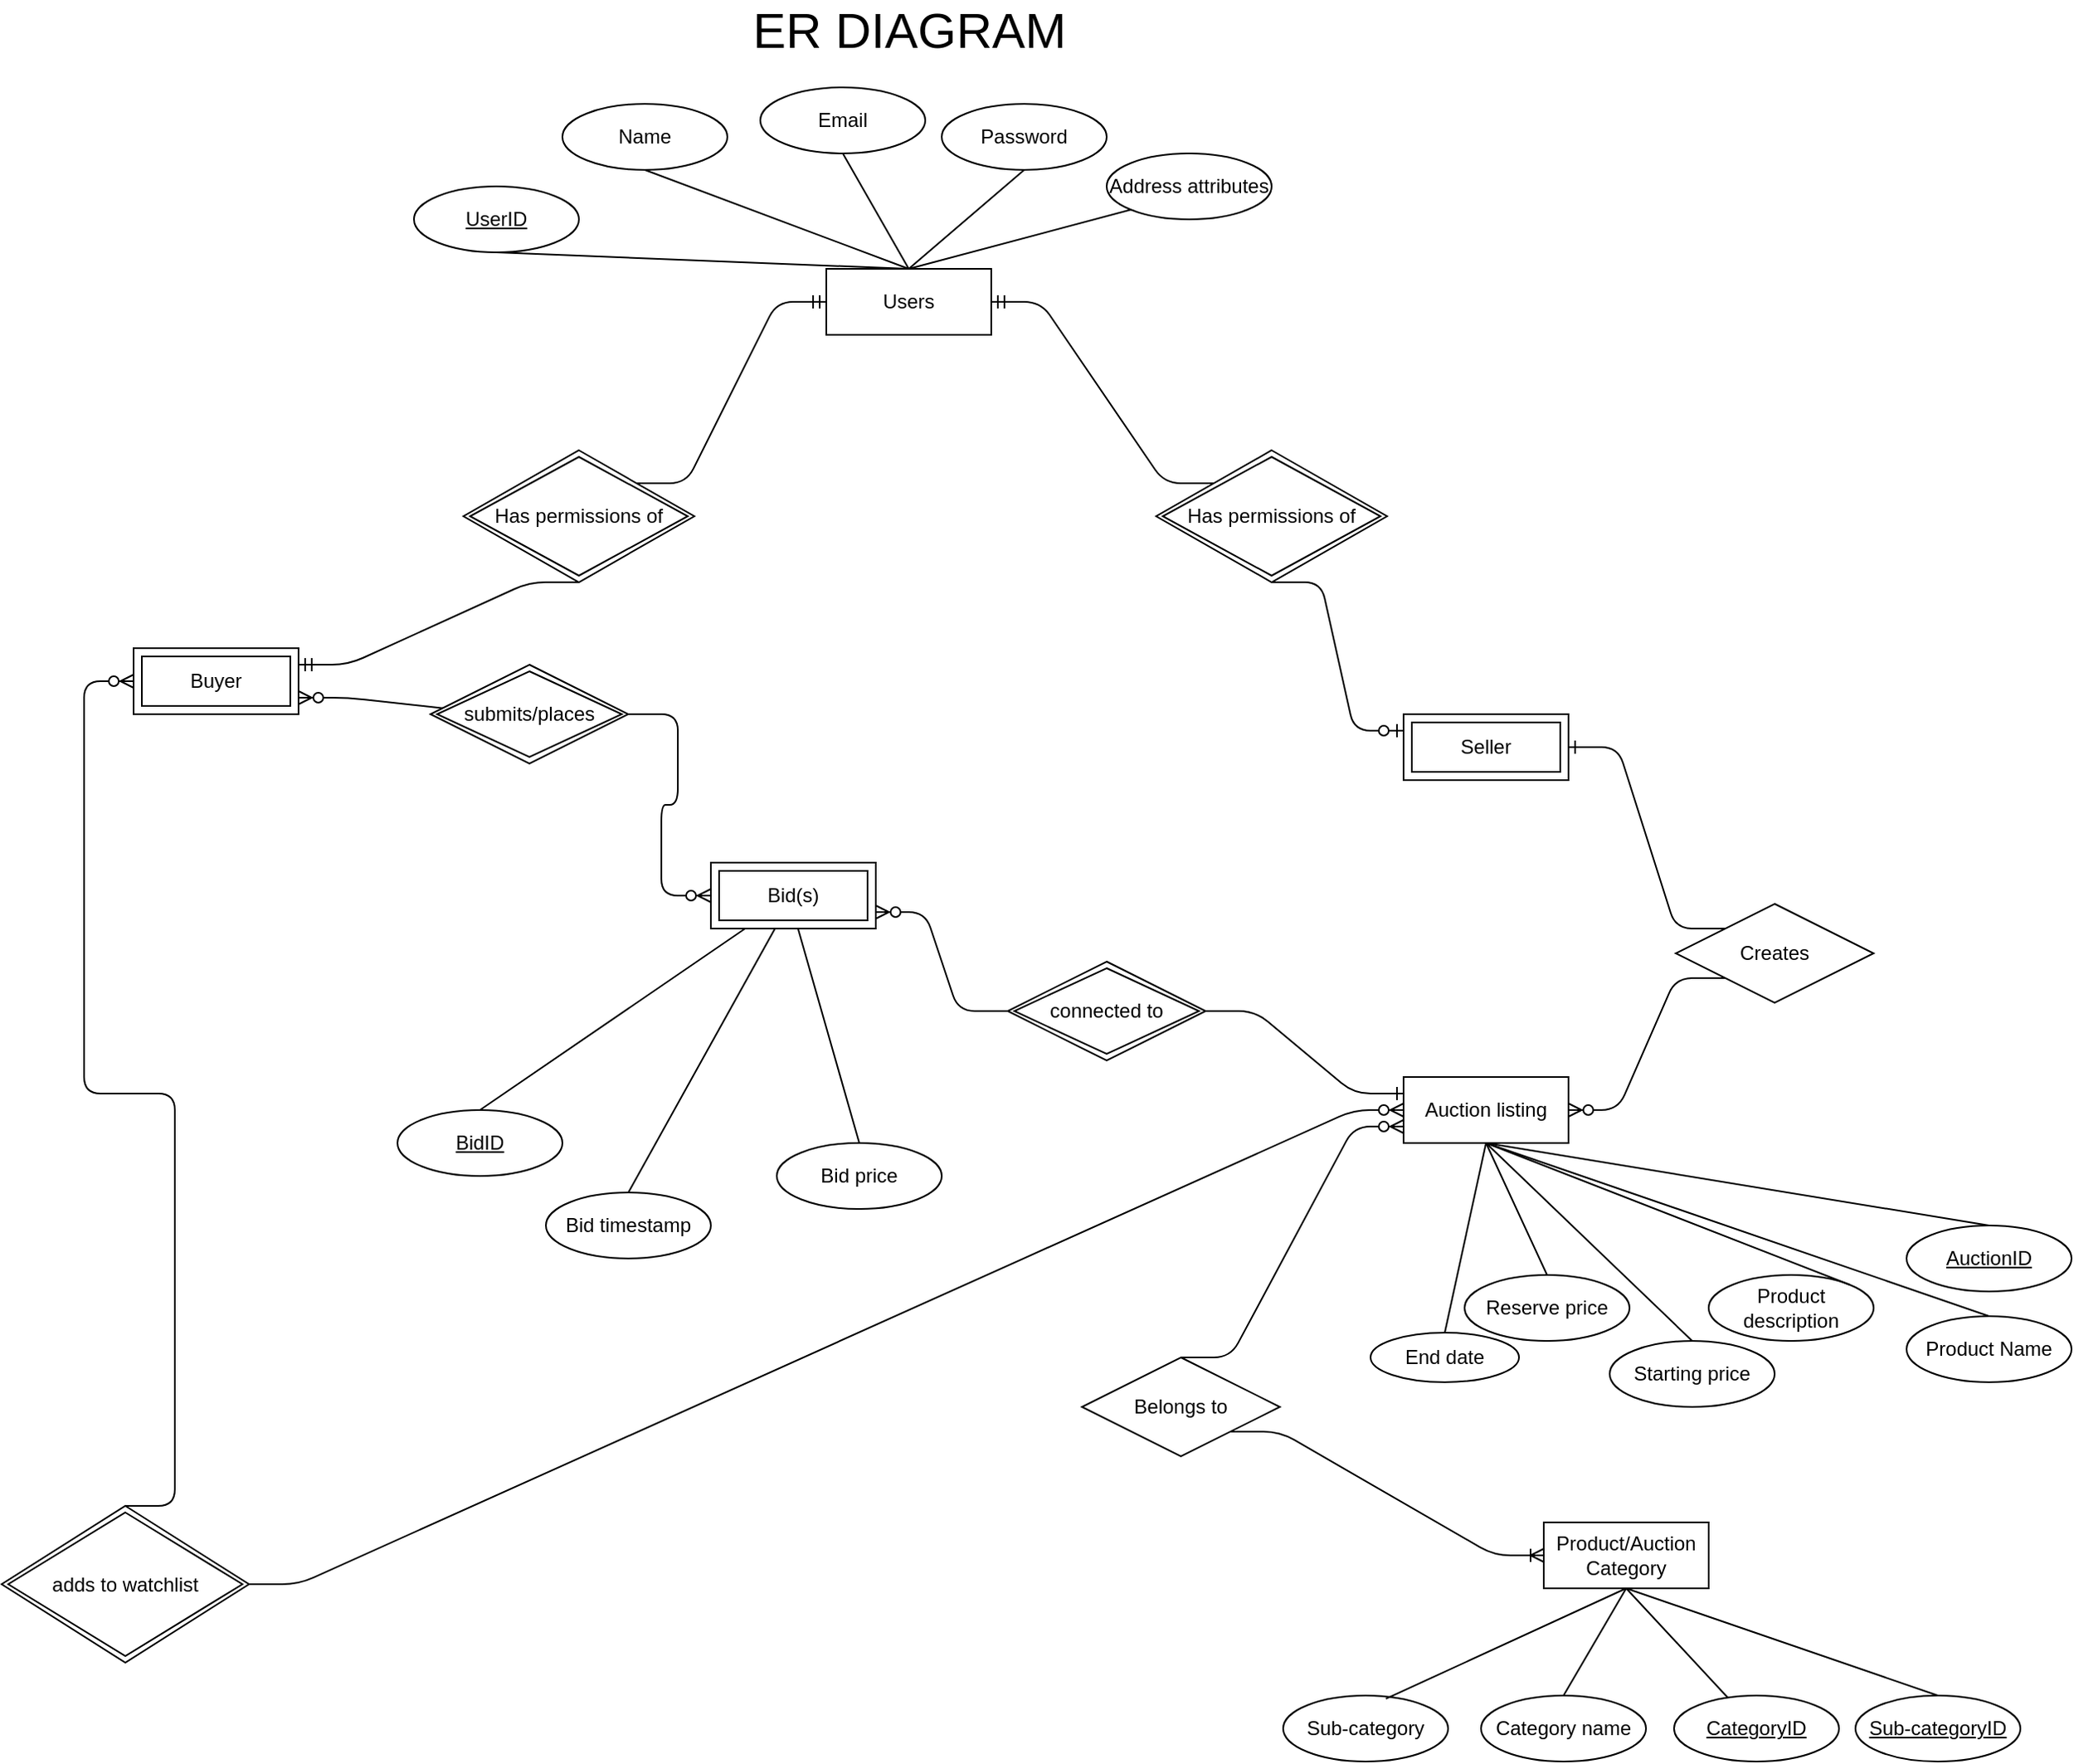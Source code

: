 <mxfile version="13.8.1" type="github" pages="4">
  <diagram id="PBJe3xCFQkrLJ3TgRgL_" name="Qasim">
    <mxGraphModel dx="1577" dy="1065" grid="1" gridSize="10" guides="1" tooltips="1" connect="1" arrows="1" fold="1" page="1" pageScale="1" pageWidth="1654" pageHeight="1169" math="0" shadow="0">
      <root>
        <mxCell id="0" />
        <mxCell id="1" parent="0" />
        <mxCell id="jdo_Bs8H3Nefda1nTduL-1" value="Users" style="whiteSpace=wrap;html=1;align=center;" parent="1" vertex="1">
          <mxGeometry x="750" y="200" width="100" height="40" as="geometry" />
        </mxCell>
        <mxCell id="jdo_Bs8H3Nefda1nTduL-7" value="Has permissions of" style="shape=rhombus;double=1;perimeter=rhombusPerimeter;whiteSpace=wrap;html=1;align=center;" parent="1" vertex="1">
          <mxGeometry x="950" y="310" width="140" height="80" as="geometry" />
        </mxCell>
        <mxCell id="jdo_Bs8H3Nefda1nTduL-9" value="Seller" style="shape=ext;margin=3;double=1;whiteSpace=wrap;html=1;align=center;" parent="1" vertex="1">
          <mxGeometry x="1100" y="470" width="100" height="40" as="geometry" />
        </mxCell>
        <mxCell id="jdo_Bs8H3Nefda1nTduL-10" value="Buyer" style="shape=ext;margin=3;double=1;whiteSpace=wrap;html=1;align=center;" parent="1" vertex="1">
          <mxGeometry x="330" y="430" width="100" height="40" as="geometry" />
        </mxCell>
        <mxCell id="jdo_Bs8H3Nefda1nTduL-11" value="Has permissions of" style="shape=rhombus;double=1;perimeter=rhombusPerimeter;whiteSpace=wrap;html=1;align=center;" parent="1" vertex="1">
          <mxGeometry x="530" y="310" width="140" height="80" as="geometry" />
        </mxCell>
        <mxCell id="jdo_Bs8H3Nefda1nTduL-14" value="" style="edgeStyle=entityRelationEdgeStyle;fontSize=12;html=1;endArrow=ERzeroToOne;endFill=1;rounded=1;exitX=0.5;exitY=1;exitDx=0;exitDy=0;entryX=0;entryY=0.25;entryDx=0;entryDy=0;" parent="1" source="jdo_Bs8H3Nefda1nTduL-7" target="jdo_Bs8H3Nefda1nTduL-9" edge="1">
          <mxGeometry width="100" height="100" relative="1" as="geometry">
            <mxPoint x="1040" y="430" as="sourcePoint" />
            <mxPoint x="970" y="500" as="targetPoint" />
          </mxGeometry>
        </mxCell>
        <mxCell id="jdo_Bs8H3Nefda1nTduL-17" value="" style="edgeStyle=entityRelationEdgeStyle;fontSize=12;html=1;endArrow=ERmandOne;entryX=0;entryY=0.5;entryDx=0;entryDy=0;exitX=1;exitY=0;exitDx=0;exitDy=0;" parent="1" source="jdo_Bs8H3Nefda1nTduL-11" target="jdo_Bs8H3Nefda1nTduL-1" edge="1">
          <mxGeometry width="100" height="100" relative="1" as="geometry">
            <mxPoint x="530" y="300" as="sourcePoint" />
            <mxPoint x="630" y="200" as="targetPoint" />
          </mxGeometry>
        </mxCell>
        <mxCell id="jdo_Bs8H3Nefda1nTduL-18" value="" style="edgeStyle=entityRelationEdgeStyle;fontSize=12;html=1;endArrow=ERmandOne;entryX=1;entryY=0.25;entryDx=0;entryDy=0;exitX=0.5;exitY=1;exitDx=0;exitDy=0;" parent="1" source="jdo_Bs8H3Nefda1nTduL-11" target="jdo_Bs8H3Nefda1nTduL-10" edge="1">
          <mxGeometry width="100" height="100" relative="1" as="geometry">
            <mxPoint x="820" y="610" as="sourcePoint" />
            <mxPoint x="380" y="350" as="targetPoint" />
          </mxGeometry>
        </mxCell>
        <mxCell id="jdo_Bs8H3Nefda1nTduL-20" value="Creates" style="shape=rhombus;perimeter=rhombusPerimeter;whiteSpace=wrap;html=1;align=center;" parent="1" vertex="1">
          <mxGeometry x="1265" y="585" width="120" height="60" as="geometry" />
        </mxCell>
        <mxCell id="jdo_Bs8H3Nefda1nTduL-21" value="Auction listing" style="whiteSpace=wrap;html=1;align=center;" parent="1" vertex="1">
          <mxGeometry x="1100" y="690" width="100" height="40" as="geometry" />
        </mxCell>
        <mxCell id="jdo_Bs8H3Nefda1nTduL-22" value="" style="edgeStyle=entityRelationEdgeStyle;fontSize=12;html=1;endArrow=ERzeroToMany;endFill=1;entryX=1;entryY=0.5;entryDx=0;entryDy=0;exitX=0;exitY=1;exitDx=0;exitDy=0;" parent="1" source="jdo_Bs8H3Nefda1nTduL-20" target="jdo_Bs8H3Nefda1nTduL-21" edge="1">
          <mxGeometry width="100" height="100" relative="1" as="geometry">
            <mxPoint x="1190" y="620" as="sourcePoint" />
            <mxPoint x="1330" y="650" as="targetPoint" />
          </mxGeometry>
        </mxCell>
        <mxCell id="jdo_Bs8H3Nefda1nTduL-25" value="" style="edgeStyle=entityRelationEdgeStyle;fontSize=12;html=1;endArrow=ERmandOne;entryX=1;entryY=0.5;entryDx=0;entryDy=0;exitX=0;exitY=0;exitDx=0;exitDy=0;" parent="1" source="jdo_Bs8H3Nefda1nTduL-7" target="jdo_Bs8H3Nefda1nTduL-1" edge="1">
          <mxGeometry width="100" height="100" relative="1" as="geometry">
            <mxPoint x="1093" y="205" as="sourcePoint" />
            <mxPoint x="1030" y="120" as="targetPoint" />
          </mxGeometry>
        </mxCell>
        <mxCell id="jdo_Bs8H3Nefda1nTduL-26" value="AuctionID" style="ellipse;whiteSpace=wrap;html=1;align=center;fontStyle=4;" parent="1" vertex="1">
          <mxGeometry x="1405" y="780" width="100" height="40" as="geometry" />
        </mxCell>
        <mxCell id="jdo_Bs8H3Nefda1nTduL-27" value="" style="endArrow=none;html=1;rounded=0;entryX=0.5;entryY=0;entryDx=0;entryDy=0;exitX=0.5;exitY=1;exitDx=0;exitDy=0;" parent="1" source="jdo_Bs8H3Nefda1nTduL-21" target="jdo_Bs8H3Nefda1nTduL-26" edge="1">
          <mxGeometry relative="1" as="geometry">
            <mxPoint x="1485" y="500" as="sourcePoint" />
            <mxPoint x="1645" y="500" as="targetPoint" />
          </mxGeometry>
        </mxCell>
        <mxCell id="jdo_Bs8H3Nefda1nTduL-28" value="" style="edgeStyle=entityRelationEdgeStyle;fontSize=12;html=1;endArrow=ERone;endFill=1;entryX=1;entryY=0.5;entryDx=0;entryDy=0;exitX=0;exitY=0;exitDx=0;exitDy=0;" parent="1" source="jdo_Bs8H3Nefda1nTduL-20" target="jdo_Bs8H3Nefda1nTduL-9" edge="1">
          <mxGeometry width="100" height="100" relative="1" as="geometry">
            <mxPoint x="980" y="760" as="sourcePoint" />
            <mxPoint x="1080" y="660" as="targetPoint" />
          </mxGeometry>
        </mxCell>
        <mxCell id="jdo_Bs8H3Nefda1nTduL-29" value="Product Name" style="ellipse;whiteSpace=wrap;html=1;align=center;" parent="1" vertex="1">
          <mxGeometry x="1405" y="835" width="100" height="40" as="geometry" />
        </mxCell>
        <mxCell id="jdo_Bs8H3Nefda1nTduL-30" value="" style="endArrow=none;html=1;rounded=0;entryX=0.5;entryY=1;entryDx=0;entryDy=0;exitX=0.5;exitY=0;exitDx=0;exitDy=0;" parent="1" source="jdo_Bs8H3Nefda1nTduL-29" target="jdo_Bs8H3Nefda1nTduL-21" edge="1">
          <mxGeometry relative="1" as="geometry">
            <mxPoint x="1065" y="810" as="sourcePoint" />
            <mxPoint x="1225" y="810" as="targetPoint" />
          </mxGeometry>
        </mxCell>
        <mxCell id="jdo_Bs8H3Nefda1nTduL-31" value="Product description" style="ellipse;whiteSpace=wrap;html=1;align=center;" parent="1" vertex="1">
          <mxGeometry x="1285" y="810" width="100" height="40" as="geometry" />
        </mxCell>
        <mxCell id="jdo_Bs8H3Nefda1nTduL-34" value="" style="endArrow=none;html=1;rounded=0;entryX=0.5;entryY=1;entryDx=0;entryDy=0;exitX=1;exitY=0;exitDx=0;exitDy=0;" parent="1" source="jdo_Bs8H3Nefda1nTduL-31" target="jdo_Bs8H3Nefda1nTduL-21" edge="1">
          <mxGeometry relative="1" as="geometry">
            <mxPoint x="1255" y="850" as="sourcePoint" />
            <mxPoint x="1245" y="790" as="targetPoint" />
          </mxGeometry>
        </mxCell>
        <mxCell id="jdo_Bs8H3Nefda1nTduL-38" value="" style="edgeStyle=entityRelationEdgeStyle;fontSize=12;html=1;endArrow=ERzeroToMany;endFill=1;exitX=0.583;exitY=0.5;exitDx=0;exitDy=0;exitPerimeter=0;entryX=1;entryY=0.75;entryDx=0;entryDy=0;" parent="1" source="S4HPG_5OyXTRfToOtr7x-22" target="jdo_Bs8H3Nefda1nTduL-10" edge="1">
          <mxGeometry width="100" height="100" relative="1" as="geometry">
            <mxPoint x="540" y="690" as="sourcePoint" />
            <mxPoint x="590" y="580" as="targetPoint" />
          </mxGeometry>
        </mxCell>
        <mxCell id="jdo_Bs8H3Nefda1nTduL-39" value="Bid price" style="ellipse;whiteSpace=wrap;html=1;align=center;" parent="1" vertex="1">
          <mxGeometry x="720" y="730" width="100" height="40" as="geometry" />
        </mxCell>
        <mxCell id="jdo_Bs8H3Nefda1nTduL-40" value="" style="endArrow=none;html=1;rounded=0;entryX=0.5;entryY=0;entryDx=0;entryDy=0;exitX=0.5;exitY=0.75;exitDx=0;exitDy=0;exitPerimeter=0;" parent="1" source="u88miDDHLqtCUj73dIhM-4" target="jdo_Bs8H3Nefda1nTduL-39" edge="1">
          <mxGeometry relative="1" as="geometry">
            <mxPoint x="680" y="755" as="sourcePoint" />
            <mxPoint x="840" y="710" as="targetPoint" />
          </mxGeometry>
        </mxCell>
        <mxCell id="jdo_Bs8H3Nefda1nTduL-41" value="BidID" style="ellipse;whiteSpace=wrap;html=1;align=center;fontStyle=4;" parent="1" vertex="1">
          <mxGeometry x="490" y="710" width="100" height="40" as="geometry" />
        </mxCell>
        <mxCell id="jdo_Bs8H3Nefda1nTduL-42" value="" style="endArrow=none;html=1;rounded=0;exitX=0.5;exitY=0;exitDx=0;exitDy=0;entryX=0.5;entryY=0.5;entryDx=0;entryDy=0;entryPerimeter=0;" parent="1" source="jdo_Bs8H3Nefda1nTduL-41" target="u88miDDHLqtCUj73dIhM-4" edge="1">
          <mxGeometry relative="1" as="geometry">
            <mxPoint x="760" y="720" as="sourcePoint" />
            <mxPoint x="650" y="740" as="targetPoint" />
          </mxGeometry>
        </mxCell>
        <mxCell id="jdo_Bs8H3Nefda1nTduL-43" value="End date" style="ellipse;whiteSpace=wrap;html=1;align=center;" parent="1" vertex="1">
          <mxGeometry x="1080" y="845" width="90" height="30" as="geometry" />
        </mxCell>
        <mxCell id="jdo_Bs8H3Nefda1nTduL-44" value="" style="endArrow=none;html=1;rounded=0;entryX=0.5;entryY=1;entryDx=0;entryDy=0;exitX=0.5;exitY=0;exitDx=0;exitDy=0;" parent="1" source="jdo_Bs8H3Nefda1nTduL-43" target="jdo_Bs8H3Nefda1nTduL-21" edge="1">
          <mxGeometry relative="1" as="geometry">
            <mxPoint x="1170.355" y="855.858" as="sourcePoint" />
            <mxPoint x="1095" y="750" as="targetPoint" />
          </mxGeometry>
        </mxCell>
        <mxCell id="jdo_Bs8H3Nefda1nTduL-45" value="Belongs to" style="shape=rhombus;perimeter=rhombusPerimeter;whiteSpace=wrap;html=1;align=center;" parent="1" vertex="1">
          <mxGeometry x="905" y="860" width="120" height="60" as="geometry" />
        </mxCell>
        <mxCell id="jdo_Bs8H3Nefda1nTduL-46" value="Product/Auction Category" style="whiteSpace=wrap;html=1;align=center;" parent="1" vertex="1">
          <mxGeometry x="1185" y="960" width="100" height="40" as="geometry" />
        </mxCell>
        <mxCell id="jdo_Bs8H3Nefda1nTduL-49" value="" style="edgeStyle=entityRelationEdgeStyle;fontSize=12;html=1;endArrow=ERzeroToMany;endFill=1;exitX=0.5;exitY=0;exitDx=0;exitDy=0;entryX=0;entryY=0.75;entryDx=0;entryDy=0;" parent="1" source="jdo_Bs8H3Nefda1nTduL-45" target="jdo_Bs8H3Nefda1nTduL-21" edge="1">
          <mxGeometry width="100" height="100" relative="1" as="geometry">
            <mxPoint x="760" y="810" as="sourcePoint" />
            <mxPoint x="820" y="690" as="targetPoint" />
          </mxGeometry>
        </mxCell>
        <mxCell id="jdo_Bs8H3Nefda1nTduL-50" value="" style="edgeStyle=entityRelationEdgeStyle;fontSize=12;html=1;endArrow=ERoneToMany;exitX=1;exitY=1;exitDx=0;exitDy=0;" parent="1" source="jdo_Bs8H3Nefda1nTduL-45" target="jdo_Bs8H3Nefda1nTduL-46" edge="1">
          <mxGeometry width="100" height="100" relative="1" as="geometry">
            <mxPoint x="790" y="860" as="sourcePoint" />
            <mxPoint x="940" y="690" as="targetPoint" />
          </mxGeometry>
        </mxCell>
        <mxCell id="S4HPG_5OyXTRfToOtr7x-1" value="CategoryID" style="ellipse;whiteSpace=wrap;html=1;align=center;fontStyle=4;" parent="1" vertex="1">
          <mxGeometry x="1264" y="1065" width="100" height="40" as="geometry" />
        </mxCell>
        <mxCell id="S4HPG_5OyXTRfToOtr7x-2" value="Category name" style="ellipse;whiteSpace=wrap;html=1;align=center;" parent="1" vertex="1">
          <mxGeometry x="1147" y="1065" width="100" height="40" as="geometry" />
        </mxCell>
        <mxCell id="S4HPG_5OyXTRfToOtr7x-4" value="Sub-category" style="ellipse;whiteSpace=wrap;html=1;align=center;" parent="1" vertex="1">
          <mxGeometry x="1027" y="1065" width="100" height="40" as="geometry" />
        </mxCell>
        <mxCell id="S4HPG_5OyXTRfToOtr7x-5" value="Sub-categoryID" style="ellipse;whiteSpace=wrap;html=1;align=center;fontStyle=4;" parent="1" vertex="1">
          <mxGeometry x="1374" y="1065" width="100" height="40" as="geometry" />
        </mxCell>
        <mxCell id="S4HPG_5OyXTRfToOtr7x-6" value="" style="endArrow=none;html=1;rounded=0;exitX=0.5;exitY=1;exitDx=0;exitDy=0;entryX=0.5;entryY=0;entryDx=0;entryDy=0;" parent="1" source="jdo_Bs8H3Nefda1nTduL-46" target="S4HPG_5OyXTRfToOtr7x-5" edge="1">
          <mxGeometry relative="1" as="geometry">
            <mxPoint x="840" y="1010" as="sourcePoint" />
            <mxPoint x="1000" y="1010" as="targetPoint" />
          </mxGeometry>
        </mxCell>
        <mxCell id="S4HPG_5OyXTRfToOtr7x-9" value="" style="endArrow=none;html=1;rounded=0;exitX=0.5;exitY=1;exitDx=0;exitDy=0;" parent="1" source="jdo_Bs8H3Nefda1nTduL-46" target="S4HPG_5OyXTRfToOtr7x-1" edge="1">
          <mxGeometry relative="1" as="geometry">
            <mxPoint x="750" y="1010" as="sourcePoint" />
            <mxPoint x="887" y="1060" as="targetPoint" />
          </mxGeometry>
        </mxCell>
        <mxCell id="S4HPG_5OyXTRfToOtr7x-10" value="" style="endArrow=none;html=1;rounded=0;exitX=0.5;exitY=1;exitDx=0;exitDy=0;entryX=0.5;entryY=0;entryDx=0;entryDy=0;" parent="1" source="jdo_Bs8H3Nefda1nTduL-46" target="S4HPG_5OyXTRfToOtr7x-2" edge="1">
          <mxGeometry relative="1" as="geometry">
            <mxPoint x="760" y="1020" as="sourcePoint" />
            <mxPoint x="897" y="1070" as="targetPoint" />
          </mxGeometry>
        </mxCell>
        <mxCell id="S4HPG_5OyXTRfToOtr7x-11" value="" style="endArrow=none;html=1;rounded=0;exitX=0.5;exitY=1;exitDx=0;exitDy=0;entryX=0.623;entryY=0.049;entryDx=0;entryDy=0;entryPerimeter=0;" parent="1" source="jdo_Bs8H3Nefda1nTduL-46" target="S4HPG_5OyXTRfToOtr7x-4" edge="1">
          <mxGeometry relative="1" as="geometry">
            <mxPoint x="770" y="1030" as="sourcePoint" />
            <mxPoint x="907" y="1080" as="targetPoint" />
          </mxGeometry>
        </mxCell>
        <mxCell id="S4HPG_5OyXTRfToOtr7x-12" value="&lt;u&gt;UserID&lt;/u&gt;" style="ellipse;whiteSpace=wrap;html=1;align=center;" parent="1" vertex="1">
          <mxGeometry x="500" y="150" width="100" height="40" as="geometry" />
        </mxCell>
        <mxCell id="S4HPG_5OyXTRfToOtr7x-13" value="" style="endArrow=none;html=1;rounded=0;entryX=0.5;entryY=1;entryDx=0;entryDy=0;exitX=0.5;exitY=0;exitDx=0;exitDy=0;" parent="1" source="jdo_Bs8H3Nefda1nTduL-1" target="S4HPG_5OyXTRfToOtr7x-15" edge="1">
          <mxGeometry relative="1" as="geometry">
            <mxPoint x="827" y="170" as="sourcePoint" />
            <mxPoint x="870" y="130" as="targetPoint" />
          </mxGeometry>
        </mxCell>
        <mxCell id="S4HPG_5OyXTRfToOtr7x-14" value="" style="endArrow=none;html=1;rounded=0;exitX=0.5;exitY=1;exitDx=0;exitDy=0;entryX=0.5;entryY=0;entryDx=0;entryDy=0;" parent="1" source="S4HPG_5OyXTRfToOtr7x-12" target="jdo_Bs8H3Nefda1nTduL-1" edge="1">
          <mxGeometry relative="1" as="geometry">
            <mxPoint x="700" y="150" as="sourcePoint" />
            <mxPoint x="860" y="150" as="targetPoint" />
          </mxGeometry>
        </mxCell>
        <mxCell id="S4HPG_5OyXTRfToOtr7x-15" value="Name" style="ellipse;whiteSpace=wrap;html=1;align=center;" parent="1" vertex="1">
          <mxGeometry x="590" y="100" width="100" height="40" as="geometry" />
        </mxCell>
        <mxCell id="S4HPG_5OyXTRfToOtr7x-16" value="Email" style="ellipse;whiteSpace=wrap;html=1;align=center;" parent="1" vertex="1">
          <mxGeometry x="710" y="90" width="100" height="40" as="geometry" />
        </mxCell>
        <mxCell id="S4HPG_5OyXTRfToOtr7x-17" value="" style="endArrow=none;html=1;rounded=0;entryX=0.5;entryY=1;entryDx=0;entryDy=0;exitX=0.5;exitY=0;exitDx=0;exitDy=0;" parent="1" source="jdo_Bs8H3Nefda1nTduL-1" target="S4HPG_5OyXTRfToOtr7x-16" edge="1">
          <mxGeometry relative="1" as="geometry">
            <mxPoint x="834" y="180" as="sourcePoint" />
            <mxPoint x="837" y="130" as="targetPoint" />
          </mxGeometry>
        </mxCell>
        <mxCell id="S4HPG_5OyXTRfToOtr7x-18" value="Starting price" style="ellipse;whiteSpace=wrap;html=1;align=center;" parent="1" vertex="1">
          <mxGeometry x="1225" y="850" width="100" height="40" as="geometry" />
        </mxCell>
        <mxCell id="S4HPG_5OyXTRfToOtr7x-19" value="Reserve price" style="ellipse;whiteSpace=wrap;html=1;align=center;" parent="1" vertex="1">
          <mxGeometry x="1137" y="810" width="100" height="40" as="geometry" />
        </mxCell>
        <mxCell id="S4HPG_5OyXTRfToOtr7x-20" value="" style="endArrow=none;html=1;rounded=0;exitX=0.5;exitY=1;exitDx=0;exitDy=0;entryX=0.5;entryY=0;entryDx=0;entryDy=0;" parent="1" source="jdo_Bs8H3Nefda1nTduL-21" target="S4HPG_5OyXTRfToOtr7x-19" edge="1">
          <mxGeometry relative="1" as="geometry">
            <mxPoint x="1055" y="770" as="sourcePoint" />
            <mxPoint x="1215" y="770" as="targetPoint" />
          </mxGeometry>
        </mxCell>
        <mxCell id="S4HPG_5OyXTRfToOtr7x-21" value="" style="endArrow=none;html=1;rounded=0;exitX=0.5;exitY=1;exitDx=0;exitDy=0;entryX=0.5;entryY=0;entryDx=0;entryDy=0;" parent="1" source="jdo_Bs8H3Nefda1nTduL-21" target="S4HPG_5OyXTRfToOtr7x-18" edge="1">
          <mxGeometry relative="1" as="geometry">
            <mxPoint x="1140" y="750" as="sourcePoint" />
            <mxPoint x="1202" y="880" as="targetPoint" />
          </mxGeometry>
        </mxCell>
        <mxCell id="S4HPG_5OyXTRfToOtr7x-22" value="submits/places" style="shape=rhombus;double=1;perimeter=rhombusPerimeter;whiteSpace=wrap;html=1;align=center;shadow=0;sketch=0;strokeColor=#000000;gradientColor=none;" parent="1" vertex="1">
          <mxGeometry x="510" y="440" width="120" height="60" as="geometry" />
        </mxCell>
        <mxCell id="S4HPG_5OyXTRfToOtr7x-23" value="Bid timestamp" style="ellipse;whiteSpace=wrap;html=1;align=center;" parent="1" vertex="1">
          <mxGeometry x="580" y="760" width="100" height="40" as="geometry" />
        </mxCell>
        <mxCell id="S4HPG_5OyXTRfToOtr7x-24" value="" style="endArrow=none;html=1;rounded=0;exitX=0.5;exitY=0.5;exitDx=0;exitDy=0;entryX=0.5;entryY=0;entryDx=0;entryDy=0;exitPerimeter=0;" parent="1" source="u88miDDHLqtCUj73dIhM-4" target="S4HPG_5OyXTRfToOtr7x-23" edge="1">
          <mxGeometry relative="1" as="geometry">
            <mxPoint x="680" y="755" as="sourcePoint" />
            <mxPoint x="1000" y="750" as="targetPoint" />
          </mxGeometry>
        </mxCell>
        <mxCell id="S4HPG_5OyXTRfToOtr7x-25" value="adds to watchlist" style="shape=rhombus;double=1;perimeter=rhombusPerimeter;whiteSpace=wrap;html=1;align=center;shadow=0;sketch=0;strokeColor=#000000;gradientColor=none;" parent="1" vertex="1">
          <mxGeometry x="250" y="950" width="150" height="95" as="geometry" />
        </mxCell>
        <mxCell id="S4HPG_5OyXTRfToOtr7x-26" value="" style="edgeStyle=entityRelationEdgeStyle;fontSize=12;html=1;endArrow=ERzeroToMany;endFill=1;exitX=1;exitY=0.5;exitDx=0;exitDy=0;entryX=0;entryY=0.5;entryDx=0;entryDy=0;" parent="1" source="S4HPG_5OyXTRfToOtr7x-25" target="jdo_Bs8H3Nefda1nTduL-21" edge="1">
          <mxGeometry width="100" height="100" relative="1" as="geometry">
            <mxPoint x="740" y="780" as="sourcePoint" />
            <mxPoint x="840" y="680" as="targetPoint" />
          </mxGeometry>
        </mxCell>
        <mxCell id="S4HPG_5OyXTRfToOtr7x-28" value="" style="fontSize=12;html=1;endArrow=ERzeroToMany;endFill=1;entryX=0;entryY=0.5;entryDx=0;entryDy=0;exitX=0.5;exitY=0;exitDx=0;exitDy=0;edgeStyle=entityRelationEdgeStyle;" parent="1" source="S4HPG_5OyXTRfToOtr7x-25" target="jdo_Bs8H3Nefda1nTduL-10" edge="1">
          <mxGeometry width="100" height="100" relative="1" as="geometry">
            <mxPoint x="310" y="790" as="sourcePoint" />
            <mxPoint x="410" y="690" as="targetPoint" />
          </mxGeometry>
        </mxCell>
        <mxCell id="S4HPG_5OyXTRfToOtr7x-30" value="&lt;font style=&quot;font-size: 30px&quot;&gt;ER DIAGRAM&lt;/font&gt;" style="text;html=1;align=center;verticalAlign=middle;resizable=0;points=[];autosize=1;" parent="1" vertex="1">
          <mxGeometry x="695" y="40" width="210" height="30" as="geometry" />
        </mxCell>
        <mxCell id="u88miDDHLqtCUj73dIhM-1" value="Password" style="ellipse;whiteSpace=wrap;html=1;align=center;" vertex="1" parent="1">
          <mxGeometry x="820" y="100" width="100" height="40" as="geometry" />
        </mxCell>
        <mxCell id="u88miDDHLqtCUj73dIhM-2" value="" style="endArrow=none;html=1;rounded=0;entryX=0.5;entryY=1;entryDx=0;entryDy=0;exitX=0.5;exitY=0;exitDx=0;exitDy=0;" edge="1" parent="1" source="jdo_Bs8H3Nefda1nTduL-1" target="u88miDDHLqtCUj73dIhM-1">
          <mxGeometry relative="1" as="geometry">
            <mxPoint x="660" y="390" as="sourcePoint" />
            <mxPoint x="820" y="390" as="targetPoint" />
          </mxGeometry>
        </mxCell>
        <mxCell id="u88miDDHLqtCUj73dIhM-4" value="Bid(s)" style="shape=ext;margin=3;double=1;whiteSpace=wrap;html=1;align=center;" vertex="1" parent="1">
          <mxGeometry x="680" y="560" width="100" height="40" as="geometry" />
        </mxCell>
        <mxCell id="u88miDDHLqtCUj73dIhM-5" value="" style="edgeStyle=entityRelationEdgeStyle;fontSize=12;html=1;endArrow=ERzeroToMany;endFill=1;" edge="1" parent="1" source="S4HPG_5OyXTRfToOtr7x-22" target="u88miDDHLqtCUj73dIhM-4">
          <mxGeometry width="100" height="100" relative="1" as="geometry">
            <mxPoint x="480" y="770" as="sourcePoint" />
            <mxPoint x="700" y="750" as="targetPoint" />
          </mxGeometry>
        </mxCell>
        <mxCell id="u88miDDHLqtCUj73dIhM-6" value="connected to" style="shape=rhombus;double=1;perimeter=rhombusPerimeter;whiteSpace=wrap;html=1;align=center;" vertex="1" parent="1">
          <mxGeometry x="860" y="620" width="120" height="60" as="geometry" />
        </mxCell>
        <mxCell id="u88miDDHLqtCUj73dIhM-7" value="" style="edgeStyle=entityRelationEdgeStyle;fontSize=12;html=1;endArrow=ERone;endFill=1;entryX=0;entryY=0.25;entryDx=0;entryDy=0;" edge="1" parent="1" source="u88miDDHLqtCUj73dIhM-6" target="jdo_Bs8H3Nefda1nTduL-21">
          <mxGeometry width="100" height="100" relative="1" as="geometry">
            <mxPoint x="830" y="690" as="sourcePoint" />
            <mxPoint x="930" y="590" as="targetPoint" />
          </mxGeometry>
        </mxCell>
        <mxCell id="u88miDDHLqtCUj73dIhM-8" value="" style="edgeStyle=entityRelationEdgeStyle;fontSize=12;html=1;endArrow=ERzeroToMany;endFill=1;entryX=1;entryY=0.75;entryDx=0;entryDy=0;exitX=0;exitY=0.5;exitDx=0;exitDy=0;" edge="1" parent="1" source="u88miDDHLqtCUj73dIhM-6" target="u88miDDHLqtCUj73dIhM-4">
          <mxGeometry width="100" height="100" relative="1" as="geometry">
            <mxPoint x="820" y="710" as="sourcePoint" />
            <mxPoint x="920" y="610" as="targetPoint" />
          </mxGeometry>
        </mxCell>
        <mxCell id="_rsiNFgYEIcEHOYI3Ti--1" value="Address attributes" style="ellipse;whiteSpace=wrap;html=1;align=center;" vertex="1" parent="1">
          <mxGeometry x="920" y="130" width="100" height="40" as="geometry" />
        </mxCell>
        <mxCell id="_rsiNFgYEIcEHOYI3Ti--2" value="" style="endArrow=none;html=1;rounded=0;entryX=0;entryY=1;entryDx=0;entryDy=0;exitX=0.5;exitY=0;exitDx=0;exitDy=0;" edge="1" parent="1" source="jdo_Bs8H3Nefda1nTduL-1" target="_rsiNFgYEIcEHOYI3Ti--1">
          <mxGeometry relative="1" as="geometry">
            <mxPoint x="910" y="260" as="sourcePoint" />
            <mxPoint x="1070" y="260" as="targetPoint" />
          </mxGeometry>
        </mxCell>
      </root>
    </mxGraphModel>
  </diagram>
  <diagram id="J9CAZWFjR4xJngpeoqRt" name="Gabriel">
    <mxGraphModel dx="1351" dy="913" grid="1" gridSize="10" guides="1" tooltips="1" connect="1" arrows="1" fold="1" page="1" pageScale="1" pageWidth="827" pageHeight="1169" math="0" shadow="0">
      <root>
        <mxCell id="o34kinmAR1xzIVLFPBfJ-0" />
        <mxCell id="o34kinmAR1xzIVLFPBfJ-1" parent="o34kinmAR1xzIVLFPBfJ-0" />
        <mxCell id="8hnfhdmzBBxjWfvv8F8p-0" value="Users" style="whiteSpace=wrap;html=1;align=center;" vertex="1" parent="o34kinmAR1xzIVLFPBfJ-1">
          <mxGeometry x="750" y="300" width="100" height="40" as="geometry" />
        </mxCell>
        <mxCell id="8hnfhdmzBBxjWfvv8F8p-1" value="Has permissions of" style="shape=rhombus;double=1;perimeter=rhombusPerimeter;whiteSpace=wrap;html=1;align=center;" vertex="1" parent="o34kinmAR1xzIVLFPBfJ-1">
          <mxGeometry x="860" y="360" width="140" height="80" as="geometry" />
        </mxCell>
        <mxCell id="8hnfhdmzBBxjWfvv8F8p-2" value="Seller" style="shape=ext;margin=3;double=1;whiteSpace=wrap;html=1;align=center;" vertex="1" parent="o34kinmAR1xzIVLFPBfJ-1">
          <mxGeometry x="1027" y="470" width="93" height="40" as="geometry" />
        </mxCell>
        <mxCell id="8hnfhdmzBBxjWfvv8F8p-3" value="Has permissions of" style="shape=rhombus;double=1;perimeter=rhombusPerimeter;whiteSpace=wrap;html=1;align=center;" vertex="1" parent="o34kinmAR1xzIVLFPBfJ-1">
          <mxGeometry x="600" y="360" width="140" height="80" as="geometry" />
        </mxCell>
        <mxCell id="8hnfhdmzBBxjWfvv8F8p-4" value="" style="edgeStyle=entityRelationEdgeStyle;fontSize=12;html=1;endArrow=ERzeroToOne;endFill=1;rounded=1;exitX=0.5;exitY=1;exitDx=0;exitDy=0;" edge="1" parent="o34kinmAR1xzIVLFPBfJ-1" source="8hnfhdmzBBxjWfvv8F8p-1">
          <mxGeometry width="100" height="100" relative="1" as="geometry">
            <mxPoint x="1040" y="430" as="sourcePoint" />
            <mxPoint x="1027" y="480" as="targetPoint" />
          </mxGeometry>
        </mxCell>
        <mxCell id="8hnfhdmzBBxjWfvv8F8p-5" value="" style="edgeStyle=entityRelationEdgeStyle;fontSize=12;html=1;endArrow=ERmandOne;entryX=0;entryY=0.5;entryDx=0;entryDy=0;exitX=1;exitY=0;exitDx=0;exitDy=0;" edge="1" parent="o34kinmAR1xzIVLFPBfJ-1" source="8hnfhdmzBBxjWfvv8F8p-3" target="8hnfhdmzBBxjWfvv8F8p-0">
          <mxGeometry width="100" height="100" relative="1" as="geometry">
            <mxPoint x="530" y="300" as="sourcePoint" />
            <mxPoint x="630" y="200" as="targetPoint" />
          </mxGeometry>
        </mxCell>
        <mxCell id="8hnfhdmzBBxjWfvv8F8p-6" value="" style="edgeStyle=entityRelationEdgeStyle;fontSize=12;html=1;endArrow=ERmandOne;entryX=1;entryY=0.25;entryDx=0;entryDy=0;exitX=0.5;exitY=1;exitDx=0;exitDy=0;" edge="1" parent="o34kinmAR1xzIVLFPBfJ-1" source="8hnfhdmzBBxjWfvv8F8p-3" target="fT4Btt4w7xMMPLra-d31-0">
          <mxGeometry width="100" height="100" relative="1" as="geometry">
            <mxPoint x="820" y="610" as="sourcePoint" />
            <mxPoint x="570" y="485.0" as="targetPoint" />
          </mxGeometry>
        </mxCell>
        <mxCell id="8hnfhdmzBBxjWfvv8F8p-7" value="Creates" style="shape=rhombus;perimeter=rhombusPerimeter;whiteSpace=wrap;html=1;align=center;" vertex="1" parent="o34kinmAR1xzIVLFPBfJ-1">
          <mxGeometry x="950" y="570" width="120" height="60" as="geometry" />
        </mxCell>
        <mxCell id="8hnfhdmzBBxjWfvv8F8p-8" value="Auction listing" style="whiteSpace=wrap;html=1;align=center;" vertex="1" parent="o34kinmAR1xzIVLFPBfJ-1">
          <mxGeometry x="820" y="660" width="100" height="40" as="geometry" />
        </mxCell>
        <mxCell id="8hnfhdmzBBxjWfvv8F8p-9" value="" style="edgeStyle=entityRelationEdgeStyle;fontSize=12;html=1;endArrow=ERzeroToMany;endFill=1;entryX=1;entryY=0.25;entryDx=0;entryDy=0;exitX=0;exitY=1;exitDx=0;exitDy=0;" edge="1" parent="o34kinmAR1xzIVLFPBfJ-1" source="8hnfhdmzBBxjWfvv8F8p-7" target="8hnfhdmzBBxjWfvv8F8p-8">
          <mxGeometry width="100" height="100" relative="1" as="geometry">
            <mxPoint x="1190" y="620" as="sourcePoint" />
            <mxPoint x="1330" y="650" as="targetPoint" />
          </mxGeometry>
        </mxCell>
        <mxCell id="8hnfhdmzBBxjWfvv8F8p-10" value="" style="edgeStyle=entityRelationEdgeStyle;fontSize=12;html=1;endArrow=ERmandOne;entryX=1;entryY=0.5;entryDx=0;entryDy=0;exitX=0;exitY=0;exitDx=0;exitDy=0;" edge="1" parent="o34kinmAR1xzIVLFPBfJ-1" source="8hnfhdmzBBxjWfvv8F8p-1" target="8hnfhdmzBBxjWfvv8F8p-0">
          <mxGeometry width="100" height="100" relative="1" as="geometry">
            <mxPoint x="1093" y="205" as="sourcePoint" />
            <mxPoint x="1030" y="120" as="targetPoint" />
          </mxGeometry>
        </mxCell>
        <mxCell id="8hnfhdmzBBxjWfvv8F8p-11" value="auctionID" style="ellipse;whiteSpace=wrap;html=1;align=center;fontStyle=4;" vertex="1" parent="o34kinmAR1xzIVLFPBfJ-1">
          <mxGeometry x="940" y="760" width="100" height="40" as="geometry" />
        </mxCell>
        <mxCell id="8hnfhdmzBBxjWfvv8F8p-12" value="" style="endArrow=none;html=1;rounded=0;entryX=0.5;entryY=0;entryDx=0;entryDy=0;exitX=0.5;exitY=1;exitDx=0;exitDy=0;" edge="1" parent="o34kinmAR1xzIVLFPBfJ-1" source="8hnfhdmzBBxjWfvv8F8p-8" target="8hnfhdmzBBxjWfvv8F8p-11">
          <mxGeometry relative="1" as="geometry">
            <mxPoint x="1270" y="460" as="sourcePoint" />
            <mxPoint x="1430" y="460" as="targetPoint" />
          </mxGeometry>
        </mxCell>
        <mxCell id="8hnfhdmzBBxjWfvv8F8p-14" value="productName" style="ellipse;whiteSpace=wrap;html=1;align=center;" vertex="1" parent="o34kinmAR1xzIVLFPBfJ-1">
          <mxGeometry x="920" y="820" width="100" height="40" as="geometry" />
        </mxCell>
        <mxCell id="8hnfhdmzBBxjWfvv8F8p-15" value="" style="endArrow=none;html=1;rounded=0;entryX=0.5;entryY=1;entryDx=0;entryDy=0;exitX=0.5;exitY=0;exitDx=0;exitDy=0;" edge="1" parent="o34kinmAR1xzIVLFPBfJ-1" source="8hnfhdmzBBxjWfvv8F8p-14" target="8hnfhdmzBBxjWfvv8F8p-8">
          <mxGeometry relative="1" as="geometry">
            <mxPoint x="850" y="770" as="sourcePoint" />
            <mxPoint x="1010" y="770" as="targetPoint" />
          </mxGeometry>
        </mxCell>
        <mxCell id="8hnfhdmzBBxjWfvv8F8p-16" value="productDescription" style="ellipse;whiteSpace=wrap;html=1;align=center;rotation=0;" vertex="1" parent="o34kinmAR1xzIVLFPBfJ-1">
          <mxGeometry x="860" y="880" width="107" height="40" as="geometry" />
        </mxCell>
        <mxCell id="8hnfhdmzBBxjWfvv8F8p-17" value="" style="endArrow=none;html=1;rounded=0;entryX=0.5;entryY=1;entryDx=0;entryDy=0;exitX=0.5;exitY=0;exitDx=0;exitDy=0;" edge="1" parent="o34kinmAR1xzIVLFPBfJ-1" source="8hnfhdmzBBxjWfvv8F8p-16" target="8hnfhdmzBBxjWfvv8F8p-8">
          <mxGeometry relative="1" as="geometry">
            <mxPoint x="1120" y="800" as="sourcePoint" />
            <mxPoint x="1030" y="750" as="targetPoint" />
          </mxGeometry>
        </mxCell>
        <mxCell id="8hnfhdmzBBxjWfvv8F8p-18" value="Bids" style="shape=rhombus;perimeter=rhombusPerimeter;whiteSpace=wrap;html=1;align=center;" vertex="1" parent="o34kinmAR1xzIVLFPBfJ-1">
          <mxGeometry x="590" y="585" width="120" height="60" as="geometry" />
        </mxCell>
        <mxCell id="8hnfhdmzBBxjWfvv8F8p-19" value="" style="edgeStyle=entityRelationEdgeStyle;fontSize=12;html=1;endArrow=ERzeroToMany;endFill=1;entryX=0;entryY=0.25;entryDx=0;entryDy=0;exitX=1;exitY=1;exitDx=0;exitDy=0;" edge="1" parent="o34kinmAR1xzIVLFPBfJ-1" source="8hnfhdmzBBxjWfvv8F8p-18" target="8hnfhdmzBBxjWfvv8F8p-8">
          <mxGeometry width="100" height="100" relative="1" as="geometry">
            <mxPoint x="680" y="810" as="sourcePoint" />
            <mxPoint x="780" y="710" as="targetPoint" />
          </mxGeometry>
        </mxCell>
        <mxCell id="8hnfhdmzBBxjWfvv8F8p-21" value="bidPrice" style="ellipse;whiteSpace=wrap;html=1;align=center;" vertex="1" parent="o34kinmAR1xzIVLFPBfJ-1">
          <mxGeometry x="380" y="680" width="100" height="40" as="geometry" />
        </mxCell>
        <mxCell id="8hnfhdmzBBxjWfvv8F8p-25" value="endDate" style="ellipse;whiteSpace=wrap;html=1;align=center;" vertex="1" parent="o34kinmAR1xzIVLFPBfJ-1">
          <mxGeometry x="673" y="870" width="90" height="30" as="geometry" />
        </mxCell>
        <mxCell id="8hnfhdmzBBxjWfvv8F8p-26" value="" style="endArrow=none;html=1;rounded=0;entryX=0.5;entryY=1;entryDx=0;entryDy=0;exitX=0.5;exitY=0;exitDx=0;exitDy=0;" edge="1" parent="o34kinmAR1xzIVLFPBfJ-1" source="8hnfhdmzBBxjWfvv8F8p-25" target="8hnfhdmzBBxjWfvv8F8p-8">
          <mxGeometry relative="1" as="geometry">
            <mxPoint x="955.355" y="815.858" as="sourcePoint" />
            <mxPoint x="880" y="710" as="targetPoint" />
          </mxGeometry>
        </mxCell>
        <mxCell id="8hnfhdmzBBxjWfvv8F8p-27" value="Assigns" style="shape=rhombus;perimeter=rhombusPerimeter;whiteSpace=wrap;html=1;align=center;" vertex="1" parent="o34kinmAR1xzIVLFPBfJ-1">
          <mxGeometry x="1060" y="670" width="120" height="60" as="geometry" />
        </mxCell>
        <mxCell id="8hnfhdmzBBxjWfvv8F8p-28" value="Category" style="whiteSpace=wrap;html=1;align=center;" vertex="1" parent="o34kinmAR1xzIVLFPBfJ-1">
          <mxGeometry x="1250" y="770" width="100" height="40" as="geometry" />
        </mxCell>
        <mxCell id="zwSj69BHhYVa5vw0qpBF-0" value="&lt;u&gt;bidID&lt;/u&gt;" style="ellipse;whiteSpace=wrap;html=1;" vertex="1" parent="o34kinmAR1xzIVLFPBfJ-1">
          <mxGeometry x="380" y="590" width="100" height="50" as="geometry" />
        </mxCell>
        <mxCell id="_nKkH8H6OoKVA1gISZj8-1" value="startDate" style="ellipse;whiteSpace=wrap;html=1;" vertex="1" parent="o34kinmAR1xzIVLFPBfJ-1">
          <mxGeometry x="763" y="820" width="100" height="30" as="geometry" />
        </mxCell>
        <mxCell id="_nKkH8H6OoKVA1gISZj8-3" value="" style="endArrow=none;html=1;entryX=0.5;entryY=0;entryDx=0;entryDy=0;" edge="1" parent="o34kinmAR1xzIVLFPBfJ-1" target="_nKkH8H6OoKVA1gISZj8-1">
          <mxGeometry width="50" height="50" relative="1" as="geometry">
            <mxPoint x="870" y="700" as="sourcePoint" />
            <mxPoint x="1010" y="730" as="targetPoint" />
          </mxGeometry>
        </mxCell>
        <mxCell id="_nKkH8H6OoKVA1gISZj8-5" value="" style="endArrow=none;dashed=1;html=1;dashPattern=1 3;strokeWidth=2;exitX=1;exitY=0.5;exitDx=0;exitDy=0;entryX=0;entryY=0.5;entryDx=0;entryDy=0;" edge="1" parent="o34kinmAR1xzIVLFPBfJ-1" source="zwSj69BHhYVa5vw0qpBF-0" target="8hnfhdmzBBxjWfvv8F8p-18">
          <mxGeometry width="50" height="50" relative="1" as="geometry">
            <mxPoint x="680" y="630" as="sourcePoint" />
            <mxPoint x="730" y="580" as="targetPoint" />
          </mxGeometry>
        </mxCell>
        <mxCell id="_nKkH8H6OoKVA1gISZj8-7" value="" style="endArrow=none;dashed=1;html=1;dashPattern=1 3;strokeWidth=2;exitX=0.5;exitY=0;exitDx=0;exitDy=0;entryX=0;entryY=0.5;entryDx=0;entryDy=0;" edge="1" parent="o34kinmAR1xzIVLFPBfJ-1" source="8hnfhdmzBBxjWfvv8F8p-21" target="8hnfhdmzBBxjWfvv8F8p-18">
          <mxGeometry width="50" height="50" relative="1" as="geometry">
            <mxPoint x="570" y="680" as="sourcePoint" />
            <mxPoint x="620" y="630" as="targetPoint" />
          </mxGeometry>
        </mxCell>
        <mxCell id="_nKkH8H6OoKVA1gISZj8-9" value="initialPrice" style="ellipse;whiteSpace=wrap;html=1;" vertex="1" parent="o34kinmAR1xzIVLFPBfJ-1">
          <mxGeometry x="790" y="742.5" width="80" height="40" as="geometry" />
        </mxCell>
        <mxCell id="_nKkH8H6OoKVA1gISZj8-10" value="currentPrice" style="ellipse;whiteSpace=wrap;html=1;" vertex="1" parent="o34kinmAR1xzIVLFPBfJ-1">
          <mxGeometry x="680" y="730" width="90" height="52.5" as="geometry" />
        </mxCell>
        <mxCell id="_nKkH8H6OoKVA1gISZj8-14" value="" style="endArrow=none;html=1;" edge="1" parent="o34kinmAR1xzIVLFPBfJ-1" source="_nKkH8H6OoKVA1gISZj8-9">
          <mxGeometry width="50" height="50" relative="1" as="geometry">
            <mxPoint x="900" y="870" as="sourcePoint" />
            <mxPoint x="870" y="700" as="targetPoint" />
          </mxGeometry>
        </mxCell>
        <mxCell id="_nKkH8H6OoKVA1gISZj8-15" value="" style="endArrow=none;html=1;entryX=0.5;entryY=1;entryDx=0;entryDy=0;exitX=1;exitY=0;exitDx=0;exitDy=0;" edge="1" parent="o34kinmAR1xzIVLFPBfJ-1" source="_nKkH8H6OoKVA1gISZj8-10" target="8hnfhdmzBBxjWfvv8F8p-8">
          <mxGeometry width="50" height="50" relative="1" as="geometry">
            <mxPoint x="770" y="800" as="sourcePoint" />
            <mxPoint x="820" y="750" as="targetPoint" />
          </mxGeometry>
        </mxCell>
        <mxCell id="fT4Btt4w7xMMPLra-d31-0" value="Buyer" style="shape=ext;margin=3;double=1;whiteSpace=wrap;html=1;align=center;" vertex="1" parent="o34kinmAR1xzIVLFPBfJ-1">
          <mxGeometry x="410" y="460" width="104" height="50" as="geometry" />
        </mxCell>
        <mxCell id="fT4Btt4w7xMMPLra-d31-1" value="" style="edgeStyle=entityRelationEdgeStyle;fontSize=12;html=1;endArrow=ERmandOne;exitX=1;exitY=0.5;exitDx=0;exitDy=0;entryX=0;entryY=0.25;entryDx=0;entryDy=0;" edge="1" parent="o34kinmAR1xzIVLFPBfJ-1" source="8hnfhdmzBBxjWfvv8F8p-27" target="8hnfhdmzBBxjWfvv8F8p-28">
          <mxGeometry width="100" height="100" relative="1" as="geometry">
            <mxPoint x="860" y="840" as="sourcePoint" />
            <mxPoint x="960" y="740" as="targetPoint" />
          </mxGeometry>
        </mxCell>
        <mxCell id="fT4Btt4w7xMMPLra-d31-2" value="userID" style="ellipse;whiteSpace=wrap;html=1;align=center;fontStyle=4;" vertex="1" parent="o34kinmAR1xzIVLFPBfJ-1">
          <mxGeometry x="580" y="160" width="100" height="40" as="geometry" />
        </mxCell>
        <mxCell id="fT4Btt4w7xMMPLra-d31-3" value="" style="endArrow=none;html=1;rounded=0;exitX=1;exitY=1;exitDx=0;exitDy=0;" edge="1" parent="o34kinmAR1xzIVLFPBfJ-1" source="fT4Btt4w7xMMPLra-d31-2">
          <mxGeometry relative="1" as="geometry">
            <mxPoint x="670" y="380" as="sourcePoint" />
            <mxPoint x="775" y="300" as="targetPoint" />
            <Array as="points" />
          </mxGeometry>
        </mxCell>
        <mxCell id="fT4Btt4w7xMMPLra-d31-4" value="name&lt;br&gt;" style="ellipse;whiteSpace=wrap;html=1;align=center;" vertex="1" parent="o34kinmAR1xzIVLFPBfJ-1">
          <mxGeometry x="650" y="120" width="113" height="40" as="geometry" />
        </mxCell>
        <mxCell id="fT4Btt4w7xMMPLra-d31-6" value="" style="endArrow=none;html=1;rounded=0;exitX=0.5;exitY=1;exitDx=0;exitDy=0;entryX=0.25;entryY=0;entryDx=0;entryDy=0;" edge="1" parent="o34kinmAR1xzIVLFPBfJ-1" source="fT4Btt4w7xMMPLra-d31-4" target="8hnfhdmzBBxjWfvv8F8p-0">
          <mxGeometry relative="1" as="geometry">
            <mxPoint x="810" y="240" as="sourcePoint" />
            <mxPoint x="770" y="300" as="targetPoint" />
          </mxGeometry>
        </mxCell>
        <mxCell id="fT4Btt4w7xMMPLra-d31-7" value="" style="edgeStyle=entityRelationEdgeStyle;fontSize=12;html=1;endArrow=ERzeroToOne;endFill=1;exitX=0.5;exitY=0;exitDx=0;exitDy=0;entryX=1;entryY=0.75;entryDx=0;entryDy=0;" edge="1" parent="o34kinmAR1xzIVLFPBfJ-1" source="8hnfhdmzBBxjWfvv8F8p-18" target="fT4Btt4w7xMMPLra-d31-0">
          <mxGeometry width="100" height="100" relative="1" as="geometry">
            <mxPoint x="730" y="520" as="sourcePoint" />
            <mxPoint x="670" y="490" as="targetPoint" />
          </mxGeometry>
        </mxCell>
        <mxCell id="fT4Btt4w7xMMPLra-d31-8" value="" style="edgeStyle=entityRelationEdgeStyle;fontSize=12;html=1;endArrow=ERzeroToOne;endFill=1;exitX=0.5;exitY=0;exitDx=0;exitDy=0;entryX=0;entryY=0.75;entryDx=0;entryDy=0;" edge="1" parent="o34kinmAR1xzIVLFPBfJ-1" source="8hnfhdmzBBxjWfvv8F8p-7" target="8hnfhdmzBBxjWfvv8F8p-2">
          <mxGeometry width="100" height="100" relative="1" as="geometry">
            <mxPoint x="880" y="640" as="sourcePoint" />
            <mxPoint x="1200" y="480" as="targetPoint" />
          </mxGeometry>
        </mxCell>
        <mxCell id="fT4Btt4w7xMMPLra-d31-9" value="password" style="ellipse;whiteSpace=wrap;html=1;align=center;" vertex="1" parent="o34kinmAR1xzIVLFPBfJ-1">
          <mxGeometry x="770" y="120" width="100" height="40" as="geometry" />
        </mxCell>
        <mxCell id="fT4Btt4w7xMMPLra-d31-10" value="" style="endArrow=none;html=1;rounded=0;entryX=0.5;entryY=1;entryDx=0;entryDy=0;exitX=0.25;exitY=0;exitDx=0;exitDy=0;" edge="1" parent="o34kinmAR1xzIVLFPBfJ-1" source="8hnfhdmzBBxjWfvv8F8p-0" target="fT4Btt4w7xMMPLra-d31-9">
          <mxGeometry relative="1" as="geometry">
            <mxPoint x="780" y="290" as="sourcePoint" />
            <mxPoint x="930" y="340" as="targetPoint" />
          </mxGeometry>
        </mxCell>
        <mxCell id="fT4Btt4w7xMMPLra-d31-11" value="contactDetails" style="ellipse;whiteSpace=wrap;html=1;align=center;" vertex="1" parent="o34kinmAR1xzIVLFPBfJ-1">
          <mxGeometry x="840" y="160" width="100" height="40" as="geometry" />
        </mxCell>
        <mxCell id="fT4Btt4w7xMMPLra-d31-12" value="" style="endArrow=none;html=1;rounded=0;entryX=0.5;entryY=1;entryDx=0;entryDy=0;exitX=0.25;exitY=0;exitDx=0;exitDy=0;" edge="1" parent="o34kinmAR1xzIVLFPBfJ-1" source="8hnfhdmzBBxjWfvv8F8p-0" target="fT4Btt4w7xMMPLra-d31-11">
          <mxGeometry relative="1" as="geometry">
            <mxPoint x="770" y="340" as="sourcePoint" />
            <mxPoint x="930" y="340" as="targetPoint" />
          </mxGeometry>
        </mxCell>
        <mxCell id="fT4Btt4w7xMMPLra-d31-13" value="shippingAddress" style="ellipse;whiteSpace=wrap;html=1;align=center;" vertex="1" parent="o34kinmAR1xzIVLFPBfJ-1">
          <mxGeometry x="290" y="370" width="100" height="40" as="geometry" />
        </mxCell>
        <mxCell id="fT4Btt4w7xMMPLra-d31-14" value="" style="endArrow=none;html=1;rounded=0;exitX=0.5;exitY=1;exitDx=0;exitDy=0;entryX=0.25;entryY=0;entryDx=0;entryDy=0;" edge="1" parent="o34kinmAR1xzIVLFPBfJ-1" source="fT4Btt4w7xMMPLra-d31-13" target="fT4Btt4w7xMMPLra-d31-0">
          <mxGeometry relative="1" as="geometry">
            <mxPoint x="540" y="420" as="sourcePoint" />
            <mxPoint x="700" y="420" as="targetPoint" />
          </mxGeometry>
        </mxCell>
        <mxCell id="fT4Btt4w7xMMPLra-d31-16" value="bankDetails" style="ellipse;whiteSpace=wrap;html=1;align=center;" vertex="1" parent="o34kinmAR1xzIVLFPBfJ-1">
          <mxGeometry x="905" y="220" width="100" height="40" as="geometry" />
        </mxCell>
        <mxCell id="fT4Btt4w7xMMPLra-d31-17" value="" style="endArrow=none;html=1;rounded=0;entryX=0.37;entryY=1;entryDx=0;entryDy=0;entryPerimeter=0;" edge="1" parent="o34kinmAR1xzIVLFPBfJ-1" target="fT4Btt4w7xMMPLra-d31-16">
          <mxGeometry relative="1" as="geometry">
            <mxPoint x="780" y="300" as="sourcePoint" />
            <mxPoint x="1100" y="310" as="targetPoint" />
          </mxGeometry>
        </mxCell>
        <mxCell id="fT4Btt4w7xMMPLra-d31-42" value="" style="edgeStyle=entityRelationEdgeStyle;fontSize=12;html=1;endArrow=ERmandOne;exitX=0;exitY=0.5;exitDx=0;exitDy=0;entryX=1;entryY=0.75;entryDx=0;entryDy=0;" edge="1" parent="o34kinmAR1xzIVLFPBfJ-1" source="8hnfhdmzBBxjWfvv8F8p-27" target="8hnfhdmzBBxjWfvv8F8p-8">
          <mxGeometry width="100" height="100" relative="1" as="geometry">
            <mxPoint x="967" y="660" as="sourcePoint" />
            <mxPoint x="1067" y="640" as="targetPoint" />
          </mxGeometry>
        </mxCell>
        <mxCell id="fT4Btt4w7xMMPLra-d31-44" value="" style="edgeStyle=entityRelationEdgeStyle;fontSize=12;html=1;endArrow=ERone;endFill=1;exitX=0.5;exitY=0;exitDx=0;exitDy=0;entryX=1;entryY=0.5;entryDx=0;entryDy=0;" edge="1" parent="o34kinmAR1xzIVLFPBfJ-1" source="8hnfhdmzBBxjWfvv8F8p-27" target="8hnfhdmzBBxjWfvv8F8p-2">
          <mxGeometry width="100" height="100" relative="1" as="geometry">
            <mxPoint x="990" y="640" as="sourcePoint" />
            <mxPoint x="1220" y="550" as="targetPoint" />
          </mxGeometry>
        </mxCell>
        <mxCell id="fT4Btt4w7xMMPLra-d31-45" value="name" style="ellipse;whiteSpace=wrap;html=1;align=center;fontStyle=4;" vertex="1" parent="o34kinmAR1xzIVLFPBfJ-1">
          <mxGeometry x="1300" y="660" width="100" height="40" as="geometry" />
        </mxCell>
        <mxCell id="fT4Btt4w7xMMPLra-d31-46" value="descriprion" style="ellipse;whiteSpace=wrap;html=1;align=center;" vertex="1" parent="o34kinmAR1xzIVLFPBfJ-1">
          <mxGeometry x="1430" y="742.5" width="100" height="40" as="geometry" />
        </mxCell>
        <mxCell id="fT4Btt4w7xMMPLra-d31-47" value="" style="endArrow=none;html=1;rounded=0;entryX=0.5;entryY=1;entryDx=0;entryDy=0;exitX=1;exitY=0;exitDx=0;exitDy=0;" edge="1" parent="o34kinmAR1xzIVLFPBfJ-1" source="8hnfhdmzBBxjWfvv8F8p-28" target="fT4Btt4w7xMMPLra-d31-45">
          <mxGeometry relative="1" as="geometry">
            <mxPoint x="990" y="750" as="sourcePoint" />
            <mxPoint x="1150" y="750" as="targetPoint" />
          </mxGeometry>
        </mxCell>
        <mxCell id="fT4Btt4w7xMMPLra-d31-48" value="" style="endArrow=none;html=1;rounded=0;entryX=0;entryY=0.5;entryDx=0;entryDy=0;exitX=1;exitY=0.5;exitDx=0;exitDy=0;" edge="1" parent="o34kinmAR1xzIVLFPBfJ-1" source="8hnfhdmzBBxjWfvv8F8p-28" target="fT4Btt4w7xMMPLra-d31-46">
          <mxGeometry relative="1" as="geometry">
            <mxPoint x="1260" y="782.5" as="sourcePoint" />
            <mxPoint x="1420" y="782.5" as="targetPoint" />
          </mxGeometry>
        </mxCell>
        <mxCell id="fT4Btt4w7xMMPLra-d31-49" value="itemsListed" style="ellipse;whiteSpace=wrap;html=1;align=center;" vertex="1" parent="o34kinmAR1xzIVLFPBfJ-1">
          <mxGeometry x="1120" y="340" width="100" height="40" as="geometry" />
        </mxCell>
        <mxCell id="fT4Btt4w7xMMPLra-d31-50" value="" style="endArrow=none;html=1;rounded=0;entryX=0.5;entryY=1;entryDx=0;entryDy=0;exitX=0.75;exitY=0;exitDx=0;exitDy=0;" edge="1" parent="o34kinmAR1xzIVLFPBfJ-1" source="8hnfhdmzBBxjWfvv8F8p-2" target="fT4Btt4w7xMMPLra-d31-49">
          <mxGeometry relative="1" as="geometry">
            <mxPoint x="700" y="580" as="sourcePoint" />
            <mxPoint x="860" y="580" as="targetPoint" />
          </mxGeometry>
        </mxCell>
        <mxCell id="fT4Btt4w7xMMPLra-d31-51" value="itemsBid" style="ellipse;whiteSpace=wrap;html=1;align=center;" vertex="1" parent="o34kinmAR1xzIVLFPBfJ-1">
          <mxGeometry x="190" y="430" width="100" height="40" as="geometry" />
        </mxCell>
        <mxCell id="fT4Btt4w7xMMPLra-d31-52" value="" style="endArrow=none;html=1;rounded=0;exitX=1;exitY=0.5;exitDx=0;exitDy=0;entryX=0;entryY=0.5;entryDx=0;entryDy=0;" edge="1" parent="o34kinmAR1xzIVLFPBfJ-1" source="fT4Btt4w7xMMPLra-d31-51" target="fT4Btt4w7xMMPLra-d31-0">
          <mxGeometry relative="1" as="geometry">
            <mxPoint x="470" y="540" as="sourcePoint" />
            <mxPoint x="630" y="540" as="targetPoint" />
          </mxGeometry>
        </mxCell>
        <mxCell id="2QAYPr4w_805f-_uEoMM-0" value="Adds to watchlist" style="shape=rhombus;double=1;perimeter=rhombusPerimeter;whiteSpace=wrap;html=1;align=center;shadow=0;sketch=0;strokeColor=#000000;gradientColor=none;" vertex="1" parent="o34kinmAR1xzIVLFPBfJ-1">
          <mxGeometry x="210" y="800" width="150" height="95" as="geometry" />
        </mxCell>
        <mxCell id="TjQ34RO9Nmti0bufvAWK-0" value="" style="edgeStyle=entityRelationEdgeStyle;fontSize=12;html=1;endArrow=ERzeroToOne;endFill=1;entryX=0;entryY=0.75;entryDx=0;entryDy=0;exitX=0.5;exitY=0;exitDx=0;exitDy=0;" edge="1" parent="o34kinmAR1xzIVLFPBfJ-1" source="2QAYPr4w_805f-_uEoMM-0" target="fT4Btt4w7xMMPLra-d31-0">
          <mxGeometry width="100" height="100" relative="1" as="geometry">
            <mxPoint x="178.333" y="620" as="sourcePoint" />
            <mxPoint x="390" y="510" as="targetPoint" />
          </mxGeometry>
        </mxCell>
        <mxCell id="TjQ34RO9Nmti0bufvAWK-2" value="" style="edgeStyle=entityRelationEdgeStyle;fontSize=12;html=1;endArrow=ERzeroToMany;endFill=1;entryX=0;entryY=0.75;entryDx=0;entryDy=0;exitX=1;exitY=0.5;exitDx=0;exitDy=0;" edge="1" parent="o34kinmAR1xzIVLFPBfJ-1" source="2QAYPr4w_805f-_uEoMM-0" target="8hnfhdmzBBxjWfvv8F8p-8">
          <mxGeometry width="100" height="100" relative="1" as="geometry">
            <mxPoint x="540" y="800" as="sourcePoint" />
            <mxPoint x="640" y="700" as="targetPoint" />
          </mxGeometry>
        </mxCell>
        <mxCell id="anBWXbgMoMySIxdkIU9G-0" value="bidTimestamp" style="ellipse;whiteSpace=wrap;html=1;align=center;" vertex="1" parent="o34kinmAR1xzIVLFPBfJ-1">
          <mxGeometry x="500" y="690" width="100" height="40" as="geometry" />
        </mxCell>
        <mxCell id="anBWXbgMoMySIxdkIU9G-1" value="" style="endArrow=none;dashed=1;html=1;dashPattern=1 3;strokeWidth=2;entryX=0;entryY=0.5;entryDx=0;entryDy=0;exitX=0.5;exitY=0;exitDx=0;exitDy=0;" edge="1" parent="o34kinmAR1xzIVLFPBfJ-1" source="anBWXbgMoMySIxdkIU9G-0" target="8hnfhdmzBBxjWfvv8F8p-18">
          <mxGeometry width="50" height="50" relative="1" as="geometry">
            <mxPoint x="560" y="700" as="sourcePoint" />
            <mxPoint x="610" y="650" as="targetPoint" />
          </mxGeometry>
        </mxCell>
      </root>
    </mxGraphModel>
  </diagram>
  <diagram id="a1-7Po7T-IxzWvLei48A" name="Page-2">
    <mxGraphModel dx="946" dy="639" grid="1" gridSize="10" guides="1" tooltips="1" connect="1" arrows="1" fold="1" page="1" pageScale="1" pageWidth="1654" pageHeight="1169" math="0" shadow="0">
      <root>
        <mxCell id="RaAiz9dIJbC09rnY_SPG-0" />
        <mxCell id="RaAiz9dIJbC09rnY_SPG-1" parent="RaAiz9dIJbC09rnY_SPG-0" />
      </root>
    </mxGraphModel>
  </diagram>
  <diagram name="Q - IGNORE" id="U9LkP2smEcAKLpuzwEVC">
    <mxGraphModel dx="1892" dy="1278" grid="1" gridSize="10" guides="1" tooltips="1" connect="1" arrows="1" fold="1" page="1" pageScale="1" pageWidth="1654" pageHeight="1169" math="0" shadow="0">
      <root>
        <mxCell id="v8gF4BjfuRRqCRW7DsTf-0" />
        <mxCell id="v8gF4BjfuRRqCRW7DsTf-1" parent="v8gF4BjfuRRqCRW7DsTf-0" />
        <mxCell id="v8gF4BjfuRRqCRW7DsTf-2" value="Users" style="whiteSpace=wrap;html=1;align=center;" vertex="1" parent="v8gF4BjfuRRqCRW7DsTf-1">
          <mxGeometry x="750" y="200" width="100" height="40" as="geometry" />
        </mxCell>
        <mxCell id="v8gF4BjfuRRqCRW7DsTf-3" value="Has permissions of" style="shape=rhombus;double=1;perimeter=rhombusPerimeter;whiteSpace=wrap;html=1;align=center;" vertex="1" parent="v8gF4BjfuRRqCRW7DsTf-1">
          <mxGeometry x="1090" y="240" width="140" height="80" as="geometry" />
        </mxCell>
        <mxCell id="v8gF4BjfuRRqCRW7DsTf-4" value="Seller" style="shape=ext;margin=3;double=1;whiteSpace=wrap;html=1;align=center;" vertex="1" parent="v8gF4BjfuRRqCRW7DsTf-1">
          <mxGeometry x="1220" y="390" width="100" height="40" as="geometry" />
        </mxCell>
        <mxCell id="v8gF4BjfuRRqCRW7DsTf-5" value="Buyer" style="shape=ext;margin=3;double=1;whiteSpace=wrap;html=1;align=center;" vertex="1" parent="v8gF4BjfuRRqCRW7DsTf-1">
          <mxGeometry x="310" y="390" width="100" height="40" as="geometry" />
        </mxCell>
        <mxCell id="v8gF4BjfuRRqCRW7DsTf-6" value="Has permissions of" style="shape=rhombus;double=1;perimeter=rhombusPerimeter;whiteSpace=wrap;html=1;align=center;" vertex="1" parent="v8gF4BjfuRRqCRW7DsTf-1">
          <mxGeometry x="380" y="240" width="140" height="80" as="geometry" />
        </mxCell>
        <mxCell id="v8gF4BjfuRRqCRW7DsTf-7" value="" style="edgeStyle=entityRelationEdgeStyle;fontSize=12;html=1;endArrow=ERzeroToOne;endFill=1;rounded=1;exitX=0.5;exitY=1;exitDx=0;exitDy=0;entryX=0;entryY=0.25;entryDx=0;entryDy=0;" edge="1" parent="v8gF4BjfuRRqCRW7DsTf-1" source="v8gF4BjfuRRqCRW7DsTf-3" target="v8gF4BjfuRRqCRW7DsTf-4">
          <mxGeometry width="100" height="100" relative="1" as="geometry">
            <mxPoint x="1040" y="430" as="sourcePoint" />
            <mxPoint x="970" y="500" as="targetPoint" />
          </mxGeometry>
        </mxCell>
        <mxCell id="v8gF4BjfuRRqCRW7DsTf-8" value="" style="edgeStyle=entityRelationEdgeStyle;fontSize=12;html=1;endArrow=ERmandOne;entryX=0;entryY=0.5;entryDx=0;entryDy=0;exitX=1;exitY=0;exitDx=0;exitDy=0;" edge="1" parent="v8gF4BjfuRRqCRW7DsTf-1" source="v8gF4BjfuRRqCRW7DsTf-6" target="v8gF4BjfuRRqCRW7DsTf-2">
          <mxGeometry width="100" height="100" relative="1" as="geometry">
            <mxPoint x="530" y="300" as="sourcePoint" />
            <mxPoint x="630" y="200" as="targetPoint" />
          </mxGeometry>
        </mxCell>
        <mxCell id="v8gF4BjfuRRqCRW7DsTf-9" value="" style="edgeStyle=entityRelationEdgeStyle;fontSize=12;html=1;endArrow=ERmandOne;entryX=1;entryY=0.25;entryDx=0;entryDy=0;exitX=0.5;exitY=1;exitDx=0;exitDy=0;" edge="1" parent="v8gF4BjfuRRqCRW7DsTf-1" source="v8gF4BjfuRRqCRW7DsTf-6" target="v8gF4BjfuRRqCRW7DsTf-5">
          <mxGeometry width="100" height="100" relative="1" as="geometry">
            <mxPoint x="820" y="610" as="sourcePoint" />
            <mxPoint x="380" y="350" as="targetPoint" />
          </mxGeometry>
        </mxCell>
        <mxCell id="v8gF4BjfuRRqCRW7DsTf-10" value="Creates" style="shape=rhombus;perimeter=rhombusPerimeter;whiteSpace=wrap;html=1;align=center;" vertex="1" parent="v8gF4BjfuRRqCRW7DsTf-1">
          <mxGeometry x="1405" y="570" width="120" height="60" as="geometry" />
        </mxCell>
        <mxCell id="v8gF4BjfuRRqCRW7DsTf-11" value="Auction listing" style="whiteSpace=wrap;html=1;align=center;" vertex="1" parent="v8gF4BjfuRRqCRW7DsTf-1">
          <mxGeometry x="1120" y="710" width="100" height="40" as="geometry" />
        </mxCell>
        <mxCell id="v8gF4BjfuRRqCRW7DsTf-12" value="" style="edgeStyle=entityRelationEdgeStyle;fontSize=12;html=1;endArrow=ERzeroToMany;endFill=1;entryX=1;entryY=0.5;entryDx=0;entryDy=0;exitX=0;exitY=1;exitDx=0;exitDy=0;" edge="1" parent="v8gF4BjfuRRqCRW7DsTf-1" source="v8gF4BjfuRRqCRW7DsTf-10" target="v8gF4BjfuRRqCRW7DsTf-11">
          <mxGeometry width="100" height="100" relative="1" as="geometry">
            <mxPoint x="1190" y="620" as="sourcePoint" />
            <mxPoint x="1330" y="650" as="targetPoint" />
          </mxGeometry>
        </mxCell>
        <mxCell id="v8gF4BjfuRRqCRW7DsTf-13" value="" style="edgeStyle=entityRelationEdgeStyle;fontSize=12;html=1;endArrow=ERmandOne;entryX=1;entryY=0.5;entryDx=0;entryDy=0;exitX=0;exitY=0;exitDx=0;exitDy=0;" edge="1" parent="v8gF4BjfuRRqCRW7DsTf-1" source="v8gF4BjfuRRqCRW7DsTf-3" target="v8gF4BjfuRRqCRW7DsTf-2">
          <mxGeometry width="100" height="100" relative="1" as="geometry">
            <mxPoint x="1093" y="205" as="sourcePoint" />
            <mxPoint x="1030" y="120" as="targetPoint" />
          </mxGeometry>
        </mxCell>
        <mxCell id="v8gF4BjfuRRqCRW7DsTf-14" value="AuctionID" style="ellipse;whiteSpace=wrap;html=1;align=center;fontStyle=4;" vertex="1" parent="v8gF4BjfuRRqCRW7DsTf-1">
          <mxGeometry x="1405" y="780" width="100" height="40" as="geometry" />
        </mxCell>
        <mxCell id="v8gF4BjfuRRqCRW7DsTf-15" value="" style="endArrow=none;html=1;rounded=0;entryX=0.5;entryY=0;entryDx=0;entryDy=0;exitX=0.5;exitY=1;exitDx=0;exitDy=0;" edge="1" parent="v8gF4BjfuRRqCRW7DsTf-1" source="v8gF4BjfuRRqCRW7DsTf-11" target="v8gF4BjfuRRqCRW7DsTf-14">
          <mxGeometry relative="1" as="geometry">
            <mxPoint x="1485" y="500" as="sourcePoint" />
            <mxPoint x="1645" y="500" as="targetPoint" />
          </mxGeometry>
        </mxCell>
        <mxCell id="v8gF4BjfuRRqCRW7DsTf-16" value="" style="edgeStyle=entityRelationEdgeStyle;fontSize=12;html=1;endArrow=ERone;endFill=1;entryX=1;entryY=0.5;entryDx=0;entryDy=0;exitX=0;exitY=0;exitDx=0;exitDy=0;" edge="1" parent="v8gF4BjfuRRqCRW7DsTf-1" source="v8gF4BjfuRRqCRW7DsTf-10" target="v8gF4BjfuRRqCRW7DsTf-4">
          <mxGeometry width="100" height="100" relative="1" as="geometry">
            <mxPoint x="980" y="760" as="sourcePoint" />
            <mxPoint x="1080" y="660" as="targetPoint" />
          </mxGeometry>
        </mxCell>
        <mxCell id="v8gF4BjfuRRqCRW7DsTf-17" value="Product Name" style="ellipse;whiteSpace=wrap;html=1;align=center;" vertex="1" parent="v8gF4BjfuRRqCRW7DsTf-1">
          <mxGeometry x="1405" y="835" width="100" height="40" as="geometry" />
        </mxCell>
        <mxCell id="v8gF4BjfuRRqCRW7DsTf-18" value="" style="endArrow=none;html=1;rounded=0;entryX=0.5;entryY=1;entryDx=0;entryDy=0;exitX=0.5;exitY=0;exitDx=0;exitDy=0;" edge="1" parent="v8gF4BjfuRRqCRW7DsTf-1" source="v8gF4BjfuRRqCRW7DsTf-17" target="v8gF4BjfuRRqCRW7DsTf-11">
          <mxGeometry relative="1" as="geometry">
            <mxPoint x="1065" y="810" as="sourcePoint" />
            <mxPoint x="1225" y="810" as="targetPoint" />
          </mxGeometry>
        </mxCell>
        <mxCell id="v8gF4BjfuRRqCRW7DsTf-19" value="Product description" style="ellipse;whiteSpace=wrap;html=1;align=center;" vertex="1" parent="v8gF4BjfuRRqCRW7DsTf-1">
          <mxGeometry x="1285" y="810" width="100" height="40" as="geometry" />
        </mxCell>
        <mxCell id="v8gF4BjfuRRqCRW7DsTf-20" value="" style="endArrow=none;html=1;rounded=0;entryX=0.5;entryY=1;entryDx=0;entryDy=0;exitX=1;exitY=0;exitDx=0;exitDy=0;" edge="1" parent="v8gF4BjfuRRqCRW7DsTf-1" source="v8gF4BjfuRRqCRW7DsTf-19" target="v8gF4BjfuRRqCRW7DsTf-11">
          <mxGeometry relative="1" as="geometry">
            <mxPoint x="1255" y="850" as="sourcePoint" />
            <mxPoint x="1245" y="790" as="targetPoint" />
          </mxGeometry>
        </mxCell>
        <mxCell id="v8gF4BjfuRRqCRW7DsTf-21" value="" style="edgeStyle=entityRelationEdgeStyle;fontSize=12;html=1;endArrow=ERzeroToMany;endFill=1;exitX=0.583;exitY=0.5;exitDx=0;exitDy=0;exitPerimeter=0;entryX=1;entryY=0.75;entryDx=0;entryDy=0;" edge="1" parent="v8gF4BjfuRRqCRW7DsTf-1" source="v8gF4BjfuRRqCRW7DsTf-50" target="v8gF4BjfuRRqCRW7DsTf-5">
          <mxGeometry width="100" height="100" relative="1" as="geometry">
            <mxPoint x="540" y="690" as="sourcePoint" />
            <mxPoint x="590" y="580" as="targetPoint" />
          </mxGeometry>
        </mxCell>
        <mxCell id="v8gF4BjfuRRqCRW7DsTf-22" value="Bid price" style="ellipse;whiteSpace=wrap;html=1;align=center;" vertex="1" parent="v8gF4BjfuRRqCRW7DsTf-1">
          <mxGeometry x="720" y="1007.5" width="100" height="40" as="geometry" />
        </mxCell>
        <mxCell id="v8gF4BjfuRRqCRW7DsTf-23" value="" style="endArrow=none;html=1;rounded=0;entryX=0.5;entryY=0;entryDx=0;entryDy=0;exitX=0.5;exitY=0.75;exitDx=0;exitDy=0;exitPerimeter=0;" edge="1" parent="v8gF4BjfuRRqCRW7DsTf-1" source="v8gF4BjfuRRqCRW7DsTf-59" target="v8gF4BjfuRRqCRW7DsTf-22">
          <mxGeometry relative="1" as="geometry">
            <mxPoint x="680" y="755" as="sourcePoint" />
            <mxPoint x="840" y="710" as="targetPoint" />
          </mxGeometry>
        </mxCell>
        <mxCell id="v8gF4BjfuRRqCRW7DsTf-24" value="BidID" style="ellipse;whiteSpace=wrap;html=1;align=center;fontStyle=4;" vertex="1" parent="v8gF4BjfuRRqCRW7DsTf-1">
          <mxGeometry x="420" y="970" width="100" height="40" as="geometry" />
        </mxCell>
        <mxCell id="v8gF4BjfuRRqCRW7DsTf-25" value="" style="endArrow=none;html=1;rounded=0;exitX=0.5;exitY=0;exitDx=0;exitDy=0;entryX=0.5;entryY=0.5;entryDx=0;entryDy=0;entryPerimeter=0;" edge="1" parent="v8gF4BjfuRRqCRW7DsTf-1" source="v8gF4BjfuRRqCRW7DsTf-24" target="v8gF4BjfuRRqCRW7DsTf-59">
          <mxGeometry relative="1" as="geometry">
            <mxPoint x="760" y="720" as="sourcePoint" />
            <mxPoint x="650" y="740" as="targetPoint" />
          </mxGeometry>
        </mxCell>
        <mxCell id="v8gF4BjfuRRqCRW7DsTf-26" value="End date" style="ellipse;whiteSpace=wrap;html=1;align=center;" vertex="1" parent="v8gF4BjfuRRqCRW7DsTf-1">
          <mxGeometry x="1080" y="845" width="90" height="30" as="geometry" />
        </mxCell>
        <mxCell id="v8gF4BjfuRRqCRW7DsTf-27" value="" style="endArrow=none;html=1;rounded=0;entryX=0.5;entryY=1;entryDx=0;entryDy=0;exitX=0.5;exitY=0;exitDx=0;exitDy=0;" edge="1" parent="v8gF4BjfuRRqCRW7DsTf-1" source="v8gF4BjfuRRqCRW7DsTf-26" target="v8gF4BjfuRRqCRW7DsTf-11">
          <mxGeometry relative="1" as="geometry">
            <mxPoint x="1170.355" y="855.858" as="sourcePoint" />
            <mxPoint x="1095" y="750" as="targetPoint" />
          </mxGeometry>
        </mxCell>
        <mxCell id="v8gF4BjfuRRqCRW7DsTf-28" value="Belongs to" style="shape=rhombus;perimeter=rhombusPerimeter;whiteSpace=wrap;html=1;align=center;" vertex="1" parent="v8gF4BjfuRRqCRW7DsTf-1">
          <mxGeometry x="905" y="860" width="120" height="60" as="geometry" />
        </mxCell>
        <mxCell id="v8gF4BjfuRRqCRW7DsTf-29" value="Product/Auction Category" style="whiteSpace=wrap;html=1;align=center;" vertex="1" parent="v8gF4BjfuRRqCRW7DsTf-1">
          <mxGeometry x="1185" y="960" width="100" height="40" as="geometry" />
        </mxCell>
        <mxCell id="v8gF4BjfuRRqCRW7DsTf-30" value="" style="edgeStyle=entityRelationEdgeStyle;fontSize=12;html=1;endArrow=ERzeroToMany;endFill=1;exitX=0.5;exitY=0;exitDx=0;exitDy=0;entryX=0;entryY=0.75;entryDx=0;entryDy=0;" edge="1" parent="v8gF4BjfuRRqCRW7DsTf-1" source="v8gF4BjfuRRqCRW7DsTf-28" target="v8gF4BjfuRRqCRW7DsTf-11">
          <mxGeometry width="100" height="100" relative="1" as="geometry">
            <mxPoint x="760" y="810" as="sourcePoint" />
            <mxPoint x="820" y="690" as="targetPoint" />
          </mxGeometry>
        </mxCell>
        <mxCell id="v8gF4BjfuRRqCRW7DsTf-31" value="" style="edgeStyle=entityRelationEdgeStyle;fontSize=12;html=1;endArrow=ERoneToMany;exitX=1;exitY=1;exitDx=0;exitDy=0;" edge="1" parent="v8gF4BjfuRRqCRW7DsTf-1" source="v8gF4BjfuRRqCRW7DsTf-28" target="v8gF4BjfuRRqCRW7DsTf-29">
          <mxGeometry width="100" height="100" relative="1" as="geometry">
            <mxPoint x="790" y="860" as="sourcePoint" />
            <mxPoint x="940" y="690" as="targetPoint" />
          </mxGeometry>
        </mxCell>
        <mxCell id="v8gF4BjfuRRqCRW7DsTf-32" value="CategoryID" style="ellipse;whiteSpace=wrap;html=1;align=center;fontStyle=4;" vertex="1" parent="v8gF4BjfuRRqCRW7DsTf-1">
          <mxGeometry x="1264" y="1065" width="100" height="40" as="geometry" />
        </mxCell>
        <mxCell id="v8gF4BjfuRRqCRW7DsTf-33" value="Category name" style="ellipse;whiteSpace=wrap;html=1;align=center;" vertex="1" parent="v8gF4BjfuRRqCRW7DsTf-1">
          <mxGeometry x="1147" y="1065" width="100" height="40" as="geometry" />
        </mxCell>
        <mxCell id="v8gF4BjfuRRqCRW7DsTf-34" value="Sub-category" style="ellipse;whiteSpace=wrap;html=1;align=center;" vertex="1" parent="v8gF4BjfuRRqCRW7DsTf-1">
          <mxGeometry x="1027" y="1065" width="100" height="40" as="geometry" />
        </mxCell>
        <mxCell id="v8gF4BjfuRRqCRW7DsTf-35" value="Sub-categoryID" style="ellipse;whiteSpace=wrap;html=1;align=center;fontStyle=4;" vertex="1" parent="v8gF4BjfuRRqCRW7DsTf-1">
          <mxGeometry x="1374" y="1065" width="100" height="40" as="geometry" />
        </mxCell>
        <mxCell id="v8gF4BjfuRRqCRW7DsTf-36" value="" style="endArrow=none;html=1;rounded=0;exitX=0.5;exitY=1;exitDx=0;exitDy=0;entryX=0.5;entryY=0;entryDx=0;entryDy=0;" edge="1" parent="v8gF4BjfuRRqCRW7DsTf-1" source="v8gF4BjfuRRqCRW7DsTf-29" target="v8gF4BjfuRRqCRW7DsTf-35">
          <mxGeometry relative="1" as="geometry">
            <mxPoint x="840" y="1010" as="sourcePoint" />
            <mxPoint x="1000" y="1010" as="targetPoint" />
          </mxGeometry>
        </mxCell>
        <mxCell id="v8gF4BjfuRRqCRW7DsTf-37" value="" style="endArrow=none;html=1;rounded=0;exitX=0.5;exitY=1;exitDx=0;exitDy=0;" edge="1" parent="v8gF4BjfuRRqCRW7DsTf-1" source="v8gF4BjfuRRqCRW7DsTf-29" target="v8gF4BjfuRRqCRW7DsTf-32">
          <mxGeometry relative="1" as="geometry">
            <mxPoint x="750" y="1010" as="sourcePoint" />
            <mxPoint x="887" y="1060" as="targetPoint" />
          </mxGeometry>
        </mxCell>
        <mxCell id="v8gF4BjfuRRqCRW7DsTf-38" value="" style="endArrow=none;html=1;rounded=0;exitX=0.5;exitY=1;exitDx=0;exitDy=0;entryX=0.5;entryY=0;entryDx=0;entryDy=0;" edge="1" parent="v8gF4BjfuRRqCRW7DsTf-1" source="v8gF4BjfuRRqCRW7DsTf-29" target="v8gF4BjfuRRqCRW7DsTf-33">
          <mxGeometry relative="1" as="geometry">
            <mxPoint x="760" y="1020" as="sourcePoint" />
            <mxPoint x="897" y="1070" as="targetPoint" />
          </mxGeometry>
        </mxCell>
        <mxCell id="v8gF4BjfuRRqCRW7DsTf-39" value="" style="endArrow=none;html=1;rounded=0;exitX=0.5;exitY=1;exitDx=0;exitDy=0;entryX=0.623;entryY=0.049;entryDx=0;entryDy=0;entryPerimeter=0;" edge="1" parent="v8gF4BjfuRRqCRW7DsTf-1" source="v8gF4BjfuRRqCRW7DsTf-29" target="v8gF4BjfuRRqCRW7DsTf-34">
          <mxGeometry relative="1" as="geometry">
            <mxPoint x="770" y="1030" as="sourcePoint" />
            <mxPoint x="907" y="1080" as="targetPoint" />
          </mxGeometry>
        </mxCell>
        <mxCell id="v8gF4BjfuRRqCRW7DsTf-40" value="&lt;u&gt;UserID&lt;/u&gt;" style="ellipse;whiteSpace=wrap;html=1;align=center;" vertex="1" parent="v8gF4BjfuRRqCRW7DsTf-1">
          <mxGeometry x="450" y="110" width="100" height="40" as="geometry" />
        </mxCell>
        <mxCell id="v8gF4BjfuRRqCRW7DsTf-41" value="" style="endArrow=none;html=1;rounded=0;entryX=0.5;entryY=1;entryDx=0;entryDy=0;exitX=0.5;exitY=0;exitDx=0;exitDy=0;" edge="1" parent="v8gF4BjfuRRqCRW7DsTf-1" source="v8gF4BjfuRRqCRW7DsTf-2" target="v8gF4BjfuRRqCRW7DsTf-43">
          <mxGeometry relative="1" as="geometry">
            <mxPoint x="827" y="170" as="sourcePoint" />
            <mxPoint x="870" y="130" as="targetPoint" />
          </mxGeometry>
        </mxCell>
        <mxCell id="v8gF4BjfuRRqCRW7DsTf-42" value="" style="endArrow=none;html=1;rounded=0;exitX=0.5;exitY=1;exitDx=0;exitDy=0;entryX=0.5;entryY=0;entryDx=0;entryDy=0;" edge="1" parent="v8gF4BjfuRRqCRW7DsTf-1" source="v8gF4BjfuRRqCRW7DsTf-40" target="v8gF4BjfuRRqCRW7DsTf-2">
          <mxGeometry relative="1" as="geometry">
            <mxPoint x="700" y="150" as="sourcePoint" />
            <mxPoint x="860" y="150" as="targetPoint" />
          </mxGeometry>
        </mxCell>
        <mxCell id="v8gF4BjfuRRqCRW7DsTf-43" value="Name" style="ellipse;whiteSpace=wrap;html=1;align=center;" vertex="1" parent="v8gF4BjfuRRqCRW7DsTf-1">
          <mxGeometry x="570" y="70" width="100" height="40" as="geometry" />
        </mxCell>
        <mxCell id="v8gF4BjfuRRqCRW7DsTf-44" value="Email" style="ellipse;whiteSpace=wrap;html=1;align=center;" vertex="1" parent="v8gF4BjfuRRqCRW7DsTf-1">
          <mxGeometry x="690" y="80" width="100" height="40" as="geometry" />
        </mxCell>
        <mxCell id="v8gF4BjfuRRqCRW7DsTf-45" value="" style="endArrow=none;html=1;rounded=0;entryX=0.5;entryY=1;entryDx=0;entryDy=0;exitX=0.5;exitY=0;exitDx=0;exitDy=0;" edge="1" parent="v8gF4BjfuRRqCRW7DsTf-1" source="v8gF4BjfuRRqCRW7DsTf-2" target="v8gF4BjfuRRqCRW7DsTf-44">
          <mxGeometry relative="1" as="geometry">
            <mxPoint x="834" y="180" as="sourcePoint" />
            <mxPoint x="837" y="130" as="targetPoint" />
          </mxGeometry>
        </mxCell>
        <mxCell id="v8gF4BjfuRRqCRW7DsTf-46" value="Starting price" style="ellipse;whiteSpace=wrap;html=1;align=center;" vertex="1" parent="v8gF4BjfuRRqCRW7DsTf-1">
          <mxGeometry x="1225" y="850" width="100" height="40" as="geometry" />
        </mxCell>
        <mxCell id="v8gF4BjfuRRqCRW7DsTf-47" value="Reserve price" style="ellipse;whiteSpace=wrap;html=1;align=center;" vertex="1" parent="v8gF4BjfuRRqCRW7DsTf-1">
          <mxGeometry x="1137" y="810" width="100" height="40" as="geometry" />
        </mxCell>
        <mxCell id="v8gF4BjfuRRqCRW7DsTf-48" value="" style="endArrow=none;html=1;rounded=0;exitX=0.5;exitY=1;exitDx=0;exitDy=0;entryX=0.5;entryY=0;entryDx=0;entryDy=0;" edge="1" parent="v8gF4BjfuRRqCRW7DsTf-1" source="v8gF4BjfuRRqCRW7DsTf-11" target="v8gF4BjfuRRqCRW7DsTf-47">
          <mxGeometry relative="1" as="geometry">
            <mxPoint x="1055" y="770" as="sourcePoint" />
            <mxPoint x="1215" y="770" as="targetPoint" />
          </mxGeometry>
        </mxCell>
        <mxCell id="v8gF4BjfuRRqCRW7DsTf-49" value="" style="endArrow=none;html=1;rounded=0;exitX=0.5;exitY=1;exitDx=0;exitDy=0;entryX=0.5;entryY=0;entryDx=0;entryDy=0;" edge="1" parent="v8gF4BjfuRRqCRW7DsTf-1" source="v8gF4BjfuRRqCRW7DsTf-11" target="v8gF4BjfuRRqCRW7DsTf-46">
          <mxGeometry relative="1" as="geometry">
            <mxPoint x="1140" y="750" as="sourcePoint" />
            <mxPoint x="1202" y="880" as="targetPoint" />
          </mxGeometry>
        </mxCell>
        <mxCell id="v8gF4BjfuRRqCRW7DsTf-50" value="submits/places" style="shape=rhombus;double=1;perimeter=rhombusPerimeter;whiteSpace=wrap;html=1;align=center;shadow=0;sketch=0;strokeColor=#000000;gradientColor=none;" vertex="1" parent="v8gF4BjfuRRqCRW7DsTf-1">
          <mxGeometry x="400" y="730" width="120" height="60" as="geometry" />
        </mxCell>
        <mxCell id="v8gF4BjfuRRqCRW7DsTf-51" value="Bid timestamp" style="ellipse;whiteSpace=wrap;html=1;align=center;" vertex="1" parent="v8gF4BjfuRRqCRW7DsTf-1">
          <mxGeometry x="550" y="1047.5" width="100" height="40" as="geometry" />
        </mxCell>
        <mxCell id="v8gF4BjfuRRqCRW7DsTf-52" value="" style="endArrow=none;html=1;rounded=0;exitX=0.5;exitY=0.5;exitDx=0;exitDy=0;entryX=0.5;entryY=0;entryDx=0;entryDy=0;exitPerimeter=0;" edge="1" parent="v8gF4BjfuRRqCRW7DsTf-1" source="v8gF4BjfuRRqCRW7DsTf-59" target="v8gF4BjfuRRqCRW7DsTf-51">
          <mxGeometry relative="1" as="geometry">
            <mxPoint x="680" y="755" as="sourcePoint" />
            <mxPoint x="1000" y="750" as="targetPoint" />
          </mxGeometry>
        </mxCell>
        <mxCell id="v8gF4BjfuRRqCRW7DsTf-53" value="adds to watchlist" style="shape=rhombus;double=1;perimeter=rhombusPerimeter;whiteSpace=wrap;html=1;align=center;shadow=0;sketch=0;strokeColor=#000000;gradientColor=none;" vertex="1" parent="v8gF4BjfuRRqCRW7DsTf-1">
          <mxGeometry x="210" y="1020" width="150" height="95" as="geometry" />
        </mxCell>
        <mxCell id="v8gF4BjfuRRqCRW7DsTf-54" value="" style="edgeStyle=entityRelationEdgeStyle;fontSize=12;html=1;endArrow=ERzeroToMany;endFill=1;exitX=1;exitY=0.5;exitDx=0;exitDy=0;entryX=0;entryY=0.5;entryDx=0;entryDy=0;" edge="1" parent="v8gF4BjfuRRqCRW7DsTf-1" source="v8gF4BjfuRRqCRW7DsTf-53" target="v8gF4BjfuRRqCRW7DsTf-11">
          <mxGeometry width="100" height="100" relative="1" as="geometry">
            <mxPoint x="740" y="780" as="sourcePoint" />
            <mxPoint x="840" y="680" as="targetPoint" />
          </mxGeometry>
        </mxCell>
        <mxCell id="v8gF4BjfuRRqCRW7DsTf-55" value="" style="fontSize=12;html=1;endArrow=ERzeroToMany;endFill=1;entryX=0;entryY=0.5;entryDx=0;entryDy=0;exitX=0.5;exitY=0;exitDx=0;exitDy=0;edgeStyle=entityRelationEdgeStyle;" edge="1" parent="v8gF4BjfuRRqCRW7DsTf-1" source="v8gF4BjfuRRqCRW7DsTf-53" target="v8gF4BjfuRRqCRW7DsTf-5">
          <mxGeometry width="100" height="100" relative="1" as="geometry">
            <mxPoint x="310" y="790" as="sourcePoint" />
            <mxPoint x="410" y="690" as="targetPoint" />
          </mxGeometry>
        </mxCell>
        <mxCell id="v8gF4BjfuRRqCRW7DsTf-56" value="&lt;font style=&quot;font-size: 30px&quot;&gt;ER DIAGRAM&lt;/font&gt;" style="text;html=1;align=center;verticalAlign=middle;resizable=0;points=[];autosize=1;" vertex="1" parent="v8gF4BjfuRRqCRW7DsTf-1">
          <mxGeometry x="695" y="40" width="210" height="30" as="geometry" />
        </mxCell>
        <mxCell id="v8gF4BjfuRRqCRW7DsTf-57" value="Password" style="ellipse;whiteSpace=wrap;html=1;align=center;" vertex="1" parent="v8gF4BjfuRRqCRW7DsTf-1">
          <mxGeometry x="810" y="100" width="100" height="40" as="geometry" />
        </mxCell>
        <mxCell id="v8gF4BjfuRRqCRW7DsTf-58" value="" style="endArrow=none;html=1;rounded=0;entryX=0.5;entryY=1;entryDx=0;entryDy=0;exitX=0.5;exitY=0;exitDx=0;exitDy=0;" edge="1" parent="v8gF4BjfuRRqCRW7DsTf-1" source="v8gF4BjfuRRqCRW7DsTf-2" target="v8gF4BjfuRRqCRW7DsTf-57">
          <mxGeometry relative="1" as="geometry">
            <mxPoint x="660" y="390" as="sourcePoint" />
            <mxPoint x="820" y="390" as="targetPoint" />
          </mxGeometry>
        </mxCell>
        <mxCell id="v8gF4BjfuRRqCRW7DsTf-59" value="Bid(s)" style="shape=ext;margin=3;double=1;whiteSpace=wrap;html=1;align=center;" vertex="1" parent="v8gF4BjfuRRqCRW7DsTf-1">
          <mxGeometry x="570" y="870" width="100" height="40" as="geometry" />
        </mxCell>
        <mxCell id="v8gF4BjfuRRqCRW7DsTf-60" value="" style="edgeStyle=entityRelationEdgeStyle;fontSize=12;html=1;endArrow=ERzeroToMany;endFill=1;" edge="1" parent="v8gF4BjfuRRqCRW7DsTf-1" source="v8gF4BjfuRRqCRW7DsTf-50" target="v8gF4BjfuRRqCRW7DsTf-59">
          <mxGeometry width="100" height="100" relative="1" as="geometry">
            <mxPoint x="480" y="770" as="sourcePoint" />
            <mxPoint x="700" y="750" as="targetPoint" />
          </mxGeometry>
        </mxCell>
        <mxCell id="v8gF4BjfuRRqCRW7DsTf-61" value="connected to" style="shape=rhombus;double=1;perimeter=rhombusPerimeter;whiteSpace=wrap;html=1;align=center;" vertex="1" parent="v8gF4BjfuRRqCRW7DsTf-1">
          <mxGeometry x="870" y="720" width="120" height="60" as="geometry" />
        </mxCell>
        <mxCell id="v8gF4BjfuRRqCRW7DsTf-62" value="" style="edgeStyle=entityRelationEdgeStyle;fontSize=12;html=1;endArrow=ERone;endFill=1;entryX=0;entryY=0.25;entryDx=0;entryDy=0;" edge="1" parent="v8gF4BjfuRRqCRW7DsTf-1" source="v8gF4BjfuRRqCRW7DsTf-61" target="v8gF4BjfuRRqCRW7DsTf-11">
          <mxGeometry width="100" height="100" relative="1" as="geometry">
            <mxPoint x="830" y="690" as="sourcePoint" />
            <mxPoint x="930" y="590" as="targetPoint" />
          </mxGeometry>
        </mxCell>
        <mxCell id="v8gF4BjfuRRqCRW7DsTf-63" value="" style="edgeStyle=entityRelationEdgeStyle;fontSize=12;html=1;endArrow=ERzeroToMany;endFill=1;entryX=1;entryY=0.75;entryDx=0;entryDy=0;exitX=0;exitY=0.5;exitDx=0;exitDy=0;" edge="1" parent="v8gF4BjfuRRqCRW7DsTf-1" source="v8gF4BjfuRRqCRW7DsTf-61" target="v8gF4BjfuRRqCRW7DsTf-59">
          <mxGeometry width="100" height="100" relative="1" as="geometry">
            <mxPoint x="820" y="710" as="sourcePoint" />
            <mxPoint x="920" y="610" as="targetPoint" />
          </mxGeometry>
        </mxCell>
        <mxCell id="v8gF4BjfuRRqCRW7DsTf-64" value="Order" style="shape=ext;margin=3;double=1;whiteSpace=wrap;html=1;align=center;" vertex="1" parent="v8gF4BjfuRRqCRW7DsTf-1">
          <mxGeometry x="790" y="530" width="100" height="40" as="geometry" />
        </mxCell>
        <mxCell id="v8gF4BjfuRRqCRW7DsTf-65" value="" style="edgeStyle=entityRelationEdgeStyle;fontSize=12;html=1;endArrow=ERzeroToOne;endFill=1;entryX=0;entryY=0.75;entryDx=0;entryDy=0;exitX=0.5;exitY=0.429;exitDx=0;exitDy=0;exitPerimeter=0;" edge="1" parent="v8gF4BjfuRRqCRW7DsTf-1" source="v8gF4BjfuRRqCRW7DsTf-66" target="v8gF4BjfuRRqCRW7DsTf-64">
          <mxGeometry width="100" height="100" relative="1" as="geometry">
            <mxPoint x="690" y="620" as="sourcePoint" />
            <mxPoint x="690" y="550" as="targetPoint" />
          </mxGeometry>
        </mxCell>
        <mxCell id="v8gF4BjfuRRqCRW7DsTf-66" value="if successful becomes" style="shape=rhombus;double=1;perimeter=rhombusPerimeter;whiteSpace=wrap;html=1;align=center;" vertex="1" parent="v8gF4BjfuRRqCRW7DsTf-1">
          <mxGeometry x="660" y="710" width="120" height="70" as="geometry" />
        </mxCell>
        <mxCell id="v8gF4BjfuRRqCRW7DsTf-67" value="" style="edgeStyle=entityRelationEdgeStyle;fontSize=12;html=1;endArrow=ERone;endFill=1;entryX=1;entryY=0.25;entryDx=0;entryDy=0;exitX=0;exitY=1;exitDx=0;exitDy=0;" edge="1" parent="v8gF4BjfuRRqCRW7DsTf-1" source="v8gF4BjfuRRqCRW7DsTf-66" target="v8gF4BjfuRRqCRW7DsTf-59">
          <mxGeometry width="100" height="100" relative="1" as="geometry">
            <mxPoint x="530" y="680" as="sourcePoint" />
            <mxPoint x="630" y="580" as="targetPoint" />
          </mxGeometry>
        </mxCell>
        <mxCell id="v8gF4BjfuRRqCRW7DsTf-68" value="Fulfills/sells" style="shape=rhombus;double=1;perimeter=rhombusPerimeter;whiteSpace=wrap;html=1;align=center;" vertex="1" parent="v8gF4BjfuRRqCRW7DsTf-1">
          <mxGeometry x="1027" y="430" width="120" height="60" as="geometry" />
        </mxCell>
        <mxCell id="v8gF4BjfuRRqCRW7DsTf-69" value="" style="edgeStyle=entityRelationEdgeStyle;fontSize=12;html=1;endArrow=ERzeroToMany;endFill=1;entryX=1;entryY=0.25;entryDx=0;entryDy=0;exitX=0;exitY=1;exitDx=0;exitDy=0;" edge="1" parent="v8gF4BjfuRRqCRW7DsTf-1" source="v8gF4BjfuRRqCRW7DsTf-68" target="v8gF4BjfuRRqCRW7DsTf-64">
          <mxGeometry width="100" height="100" relative="1" as="geometry">
            <mxPoint x="780" y="590" as="sourcePoint" />
            <mxPoint x="880" y="490" as="targetPoint" />
          </mxGeometry>
        </mxCell>
        <mxCell id="v8gF4BjfuRRqCRW7DsTf-70" value="" style="edgeStyle=entityRelationEdgeStyle;fontSize=12;html=1;endArrow=ERone;endFill=1;entryX=0;entryY=0.75;entryDx=0;entryDy=0;exitX=1;exitY=0;exitDx=0;exitDy=0;" edge="1" parent="v8gF4BjfuRRqCRW7DsTf-1" source="v8gF4BjfuRRqCRW7DsTf-68" target="v8gF4BjfuRRqCRW7DsTf-4">
          <mxGeometry width="100" height="100" relative="1" as="geometry">
            <mxPoint x="790" y="610" as="sourcePoint" />
            <mxPoint x="890" y="510" as="targetPoint" />
          </mxGeometry>
        </mxCell>
        <mxCell id="v8gF4BjfuRRqCRW7DsTf-71" value="Involved in" style="shape=rhombus;double=1;perimeter=rhombusPerimeter;whiteSpace=wrap;html=1;align=center;" vertex="1" parent="v8gF4BjfuRRqCRW7DsTf-1">
          <mxGeometry x="970" y="600" width="120" height="60" as="geometry" />
        </mxCell>
        <mxCell id="v8gF4BjfuRRqCRW7DsTf-72" value="Involved in" style="shape=rhombus;double=1;perimeter=rhombusPerimeter;whiteSpace=wrap;html=1;align=center;" vertex="1" parent="v8gF4BjfuRRqCRW7DsTf-1">
          <mxGeometry x="560" y="440" width="120" height="60" as="geometry" />
        </mxCell>
        <mxCell id="v8gF4BjfuRRqCRW7DsTf-73" value="" style="edgeStyle=entityRelationEdgeStyle;fontSize=12;html=1;endArrow=ERzeroToMany;endFill=1;entryX=0;entryY=0.25;entryDx=0;entryDy=0;" edge="1" parent="v8gF4BjfuRRqCRW7DsTf-1" source="v8gF4BjfuRRqCRW7DsTf-72" target="v8gF4BjfuRRqCRW7DsTf-64">
          <mxGeometry width="100" height="100" relative="1" as="geometry">
            <mxPoint x="620" y="620" as="sourcePoint" />
            <mxPoint x="720" y="520" as="targetPoint" />
          </mxGeometry>
        </mxCell>
        <mxCell id="v8gF4BjfuRRqCRW7DsTf-74" value="" style="edgeStyle=entityRelationEdgeStyle;fontSize=12;html=1;endArrow=ERone;endFill=1;entryX=1;entryY=0.5;entryDx=0;entryDy=0;exitX=0;exitY=0;exitDx=0;exitDy=0;" edge="1" parent="v8gF4BjfuRRqCRW7DsTf-1" source="v8gF4BjfuRRqCRW7DsTf-72" target="v8gF4BjfuRRqCRW7DsTf-5">
          <mxGeometry width="100" height="100" relative="1" as="geometry">
            <mxPoint x="620" y="400" as="sourcePoint" />
            <mxPoint x="720" y="300" as="targetPoint" />
          </mxGeometry>
        </mxCell>
        <mxCell id="v8gF4BjfuRRqCRW7DsTf-75" value="" style="edgeStyle=entityRelationEdgeStyle;fontSize=12;html=1;endArrow=ERzeroToOne;endFill=1;entryX=1;entryY=0.75;entryDx=0;entryDy=0;exitX=0;exitY=0;exitDx=0;exitDy=0;" edge="1" parent="v8gF4BjfuRRqCRW7DsTf-1" source="v8gF4BjfuRRqCRW7DsTf-71" target="v8gF4BjfuRRqCRW7DsTf-64">
          <mxGeometry width="100" height="100" relative="1" as="geometry">
            <mxPoint x="720" y="780.03" as="sourcePoint" />
            <mxPoint x="830" y="585" as="targetPoint" />
          </mxGeometry>
        </mxCell>
        <mxCell id="v8gF4BjfuRRqCRW7DsTf-76" value="" style="edgeStyle=entityRelationEdgeStyle;fontSize=12;html=1;endArrow=ERone;endFill=1;entryX=0;entryY=0.25;entryDx=0;entryDy=0;exitX=1;exitY=1;exitDx=0;exitDy=0;" edge="1" parent="v8gF4BjfuRRqCRW7DsTf-1" source="v8gF4BjfuRRqCRW7DsTf-71" target="v8gF4BjfuRRqCRW7DsTf-11">
          <mxGeometry width="100" height="100" relative="1" as="geometry">
            <mxPoint x="1225" y="585" as="sourcePoint" />
            <mxPoint x="1215" y="672.5" as="targetPoint" />
          </mxGeometry>
        </mxCell>
        <mxCell id="v8gF4BjfuRRqCRW7DsTf-77" value="OrderID" style="ellipse;whiteSpace=wrap;html=1;align=center;fontStyle=4;" vertex="1" parent="v8gF4BjfuRRqCRW7DsTf-1">
          <mxGeometry x="705" y="420" width="100" height="40" as="geometry" />
        </mxCell>
        <mxCell id="v8gF4BjfuRRqCRW7DsTf-78" value="Date" style="ellipse;whiteSpace=wrap;html=1;align=center;" vertex="1" parent="v8gF4BjfuRRqCRW7DsTf-1">
          <mxGeometry x="805" y="390" width="100" height="40" as="geometry" />
        </mxCell>
        <mxCell id="v8gF4BjfuRRqCRW7DsTf-79" value="" style="endArrow=none;html=1;rounded=0;entryX=0.5;entryY=1;entryDx=0;entryDy=0;exitX=0.5;exitY=0;exitDx=0;exitDy=0;" edge="1" parent="v8gF4BjfuRRqCRW7DsTf-1" source="v8gF4BjfuRRqCRW7DsTf-64" target="v8gF4BjfuRRqCRW7DsTf-78">
          <mxGeometry relative="1" as="geometry">
            <mxPoint x="840" y="560" as="sourcePoint" />
            <mxPoint x="1000" y="560" as="targetPoint" />
          </mxGeometry>
        </mxCell>
        <mxCell id="v8gF4BjfuRRqCRW7DsTf-80" value="" style="endArrow=none;html=1;rounded=0;entryX=0.5;entryY=1;entryDx=0;entryDy=0;exitX=0.25;exitY=0;exitDx=0;exitDy=0;" edge="1" parent="v8gF4BjfuRRqCRW7DsTf-1" source="v8gF4BjfuRRqCRW7DsTf-64" target="v8gF4BjfuRRqCRW7DsTf-77">
          <mxGeometry relative="1" as="geometry">
            <mxPoint x="850" y="540" as="sourcePoint" />
            <mxPoint x="920" y="450" as="targetPoint" />
          </mxGeometry>
        </mxCell>
        <mxCell id="v8gF4BjfuRRqCRW7DsTf-81" value="Shipping Status" style="ellipse;whiteSpace=wrap;html=1;align=center;" vertex="1" parent="v8gF4BjfuRRqCRW7DsTf-1">
          <mxGeometry x="900" y="420" width="100" height="40" as="geometry" />
        </mxCell>
        <mxCell id="v8gF4BjfuRRqCRW7DsTf-82" value="" style="endArrow=none;html=1;rounded=0;entryX=0.5;entryY=1;entryDx=0;entryDy=0;" edge="1" parent="v8gF4BjfuRRqCRW7DsTf-1" source="v8gF4BjfuRRqCRW7DsTf-64" target="v8gF4BjfuRRqCRW7DsTf-81">
          <mxGeometry relative="1" as="geometry">
            <mxPoint x="880" y="590" as="sourcePoint" />
            <mxPoint x="1040" y="590" as="targetPoint" />
          </mxGeometry>
        </mxCell>
        <mxCell id="9xtnfhq9k-C6_iuj3II_-0" value="Stores" style="shape=rhombus;perimeter=rhombusPerimeter;whiteSpace=wrap;html=1;align=center;" vertex="1" parent="v8gF4BjfuRRqCRW7DsTf-1">
          <mxGeometry x="980" y="130" width="120" height="60" as="geometry" />
        </mxCell>
        <mxCell id="9xtnfhq9k-C6_iuj3II_-1" value="Interaction Preferences" style="whiteSpace=wrap;html=1;align=center;" vertex="1" parent="v8gF4BjfuRRqCRW7DsTf-1">
          <mxGeometry x="1230" y="90" width="100" height="40" as="geometry" />
        </mxCell>
        <mxCell id="9xtnfhq9k-C6_iuj3II_-2" value="PreferenceID" style="ellipse;whiteSpace=wrap;html=1;align=center;fontStyle=4;" vertex="1" parent="v8gF4BjfuRRqCRW7DsTf-1">
          <mxGeometry x="1385" y="60" width="100" height="40" as="geometry" />
        </mxCell>
        <mxCell id="9xtnfhq9k-C6_iuj3II_-3" value="Description" style="ellipse;whiteSpace=wrap;html=1;align=center;" vertex="1" parent="v8gF4BjfuRRqCRW7DsTf-1">
          <mxGeometry x="1385" y="130" width="100" height="40" as="geometry" />
        </mxCell>
        <mxCell id="9xtnfhq9k-C6_iuj3II_-4" value="" style="endArrow=none;html=1;rounded=0;entryX=0;entryY=0.5;entryDx=0;entryDy=0;exitX=0.75;exitY=0;exitDx=0;exitDy=0;" edge="1" parent="v8gF4BjfuRRqCRW7DsTf-1" source="9xtnfhq9k-C6_iuj3II_-1" target="9xtnfhq9k-C6_iuj3II_-2">
          <mxGeometry relative="1" as="geometry">
            <mxPoint x="1240" y="50" as="sourcePoint" />
            <mxPoint x="1400" y="50" as="targetPoint" />
          </mxGeometry>
        </mxCell>
        <mxCell id="9xtnfhq9k-C6_iuj3II_-5" value="" style="endArrow=none;html=1;rounded=0;entryX=0;entryY=0;entryDx=0;entryDy=0;" edge="1" parent="v8gF4BjfuRRqCRW7DsTf-1" source="9xtnfhq9k-C6_iuj3II_-1" target="9xtnfhq9k-C6_iuj3II_-3">
          <mxGeometry relative="1" as="geometry">
            <mxPoint x="1270" y="230" as="sourcePoint" />
            <mxPoint x="1430" y="230" as="targetPoint" />
          </mxGeometry>
        </mxCell>
        <mxCell id="9xtnfhq9k-C6_iuj3II_-6" value="" style="edgeStyle=entityRelationEdgeStyle;fontSize=12;html=1;endArrow=ERmany;entryX=0;entryY=0.5;entryDx=0;entryDy=0;" edge="1" parent="v8gF4BjfuRRqCRW7DsTf-1" source="9xtnfhq9k-C6_iuj3II_-0" target="9xtnfhq9k-C6_iuj3II_-1">
          <mxGeometry width="100" height="100" relative="1" as="geometry">
            <mxPoint x="1070" y="180" as="sourcePoint" />
            <mxPoint x="1170" y="80" as="targetPoint" />
          </mxGeometry>
        </mxCell>
        <mxCell id="9xtnfhq9k-C6_iuj3II_-7" value="" style="edgeStyle=entityRelationEdgeStyle;fontSize=12;html=1;endArrow=ERmany;entryX=1;entryY=0.25;entryDx=0;entryDy=0;" edge="1" parent="v8gF4BjfuRRqCRW7DsTf-1" source="9xtnfhq9k-C6_iuj3II_-0" target="v8gF4BjfuRRqCRW7DsTf-2">
          <mxGeometry width="100" height="100" relative="1" as="geometry">
            <mxPoint x="990" y="150" as="sourcePoint" />
            <mxPoint x="1090" y="50" as="targetPoint" />
          </mxGeometry>
        </mxCell>
      </root>
    </mxGraphModel>
  </diagram>
</mxfile>
